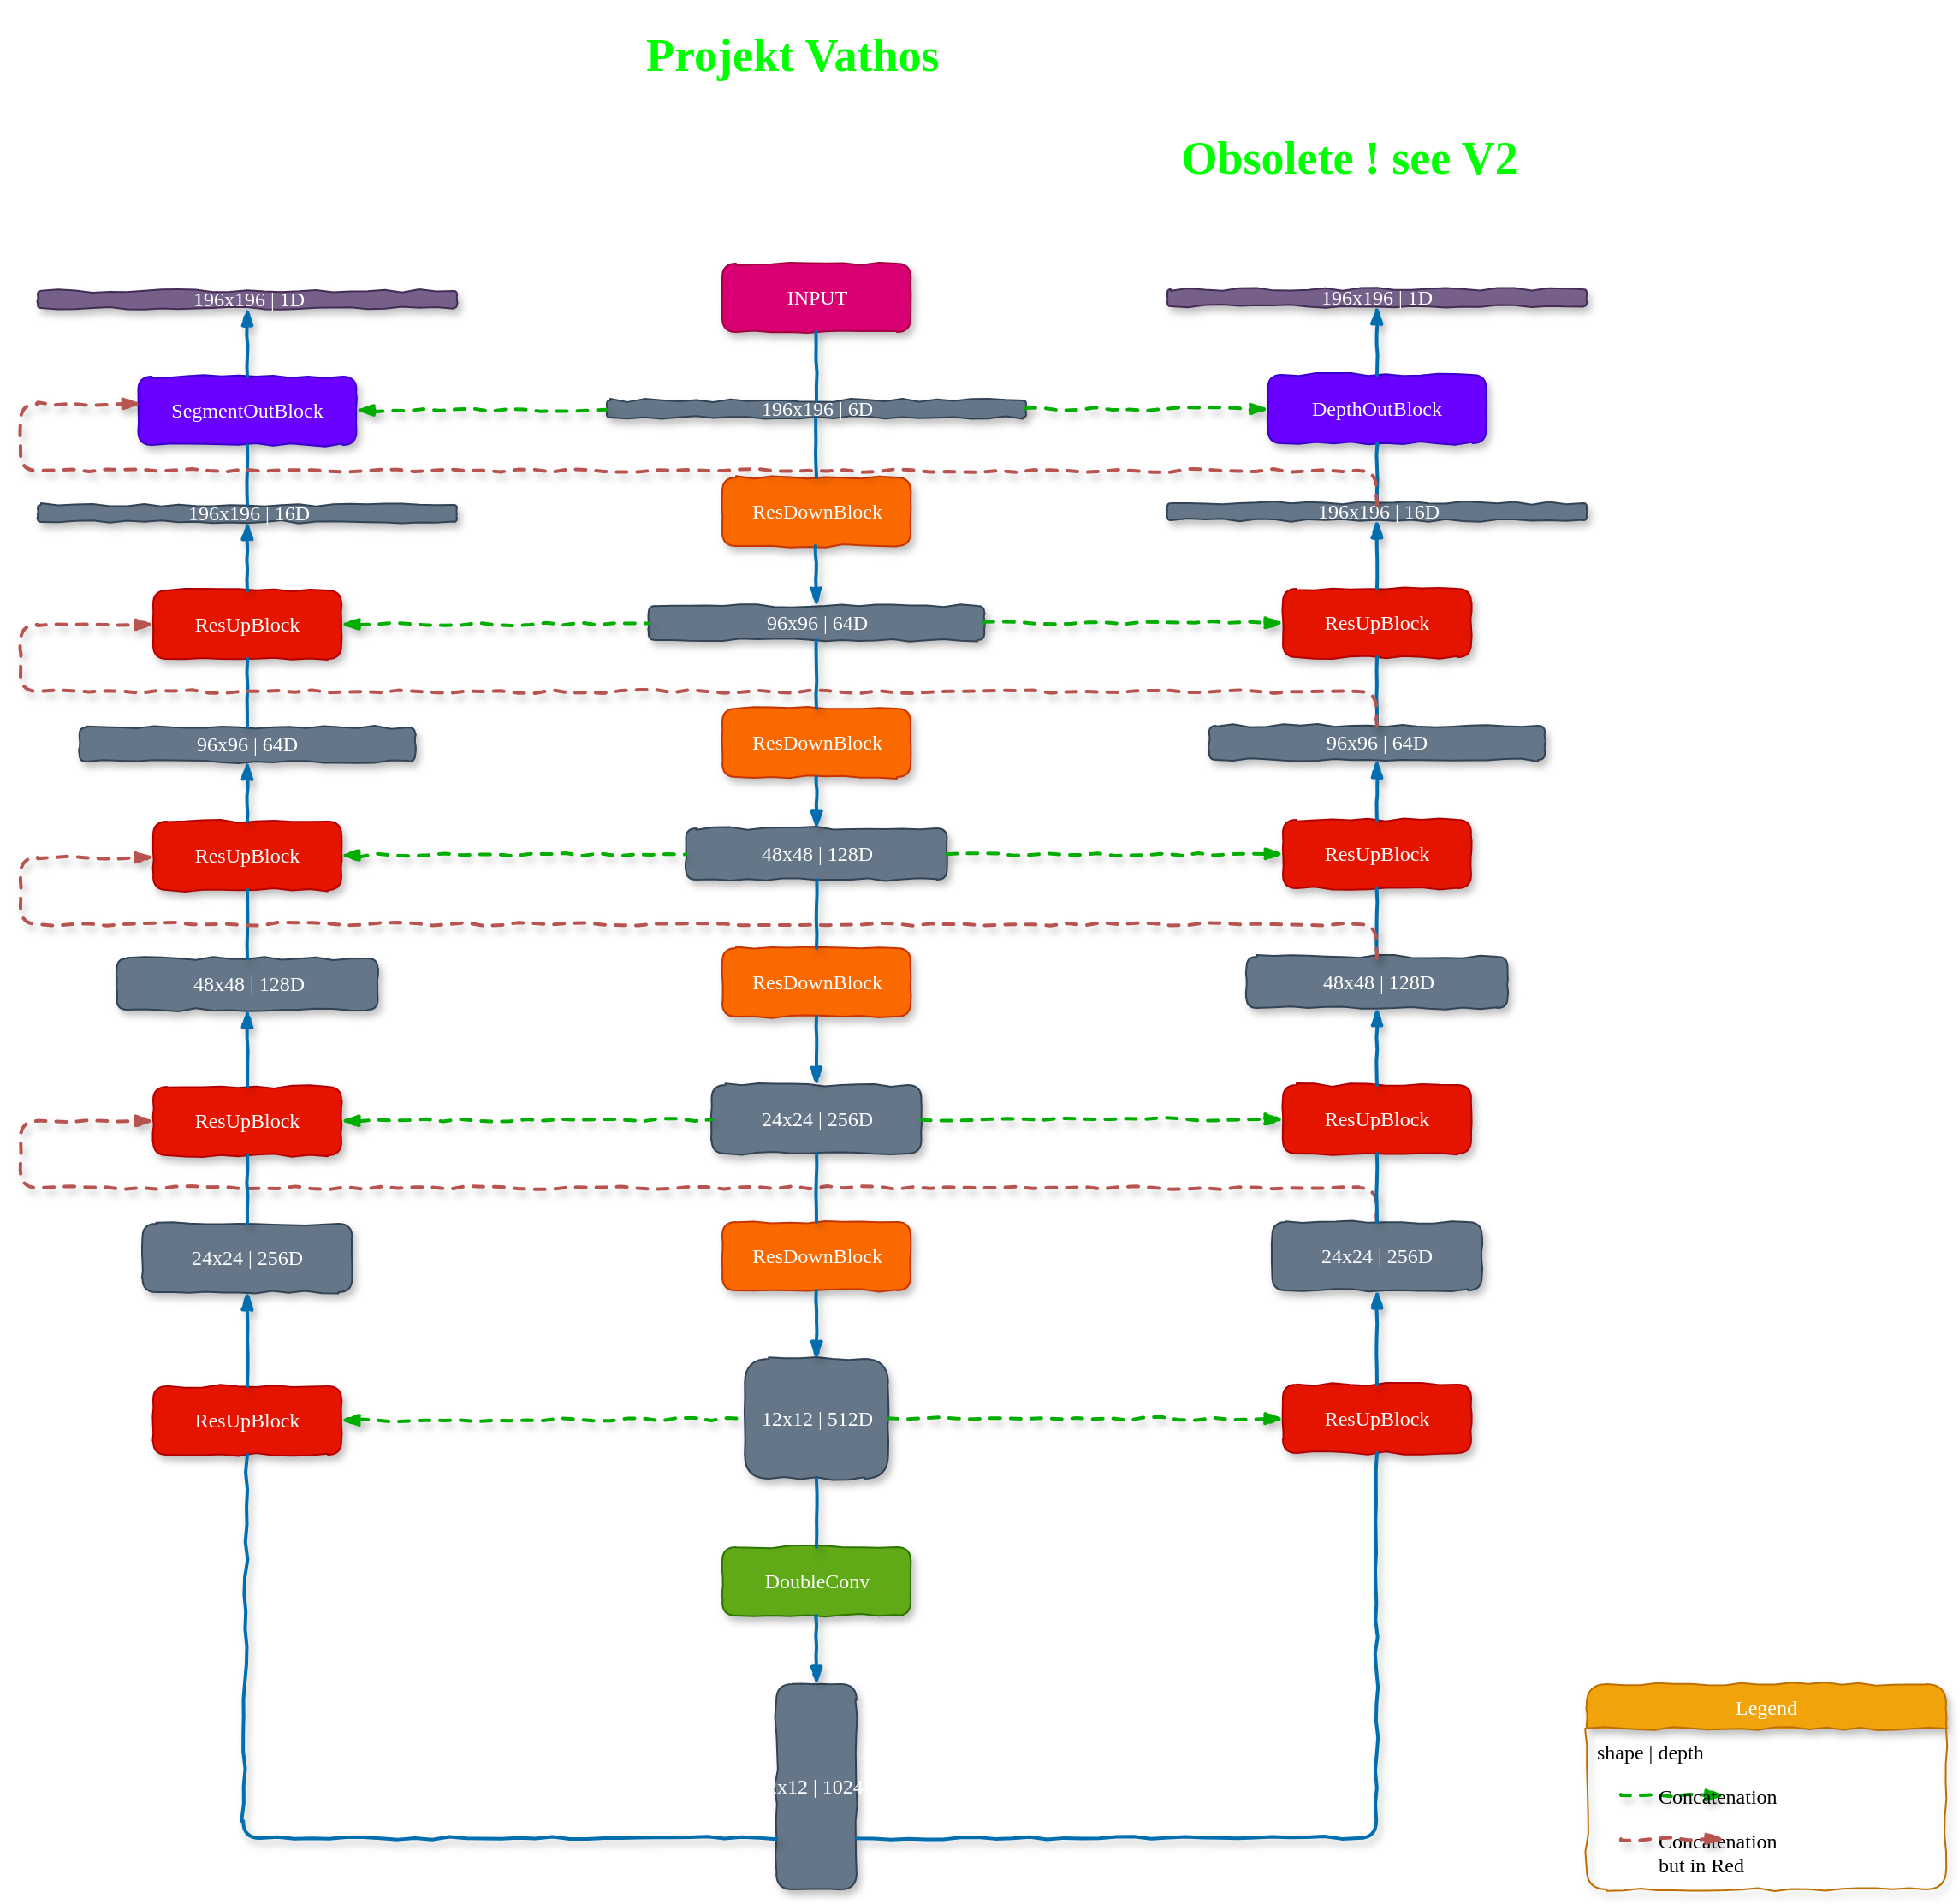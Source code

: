 <mxfile version="13.0.3" type="device" pages="3"><diagram id="i_Cp7DJJ2dv9XC9VGkYJ" name="V1"><mxGraphModel dx="1913" dy="806" grid="1" gridSize="10" guides="1" tooltips="1" connect="1" arrows="1" fold="1" page="1" pageScale="1" pageWidth="827" pageHeight="1169" background="none" math="0" shadow="0"><root><mxCell id="0"/><mxCell id="1" parent="0"/><mxCell id="HmOUxOWCJMkzWcXxd2g5-125" value="" style="html=1;verticalAlign=bottom;endArrow=blockThin;strokeColor=#b85450;strokeWidth=2;fontFamily=Lucida Console;fillColor=#f8cecc;endFill=1;comic=1;shadow=1;dashed=1;entryX=0;entryY=0.5;entryDx=0;entryDy=0;rounded=1;gradientColor=#ea6b66;" parent="1" source="HmOUxOWCJMkzWcXxd2g5-57" target="HmOUxOWCJMkzWcXxd2g5-67" edge="1"><mxGeometry width="80" relative="1" as="geometry"><mxPoint x="425.01" y="920" as="sourcePoint"/><mxPoint x="-120" y="926" as="targetPoint"/><Array as="points"><mxPoint x="712" y="890"/><mxPoint x="-80" y="890"/><mxPoint x="-80" y="851"/></Array></mxGeometry></mxCell><mxCell id="HmOUxOWCJMkzWcXxd2g5-1" value="INPUT" style="html=1;rounded=1;shadow=1;glass=0;comic=1;arcSize=20;verticalAlign=middle;labelPosition=center;verticalLabelPosition=middle;align=center;fillColor=#d80073;strokeColor=#A50040;fontColor=#ffffff;fontFamily=Lucida Console;" parent="1" vertex="1"><mxGeometry x="330" y="350" width="110" height="40" as="geometry"/></mxCell><mxCell id="HmOUxOWCJMkzWcXxd2g5-3" value="ResDownBlock" style="html=1;rounded=1;shadow=1;glass=0;comic=1;arcSize=20;fillColor=#fa6800;strokeColor=#C73500;fontColor=#ffffff;fontFamily=Lucida Console;" parent="1" vertex="1"><mxGeometry x="330" y="475" width="110" height="40" as="geometry"/></mxCell><mxCell id="HmOUxOWCJMkzWcXxd2g5-19" value="ResDownBlock" style="html=1;rounded=1;shadow=1;glass=0;comic=1;arcSize=20;fillColor=#fa6800;strokeColor=#C73500;fontColor=#ffffff;fontFamily=Lucida Console;" parent="1" vertex="1"><mxGeometry x="330" y="610" width="110" height="40" as="geometry"/></mxCell><mxCell id="HmOUxOWCJMkzWcXxd2g5-24" value="ResDownBlock" style="html=1;rounded=1;shadow=1;glass=0;comic=1;arcSize=20;fillColor=#fa6800;strokeColor=#C73500;fontColor=#ffffff;fontFamily=Lucida Console;" parent="1" vertex="1"><mxGeometry x="329.99" y="750" width="110" height="40" as="geometry"/></mxCell><mxCell id="HmOUxOWCJMkzWcXxd2g5-27" value="ResDownBlock" style="html=1;rounded=1;shadow=1;glass=0;comic=1;arcSize=20;fillColor=#fa6800;strokeColor=#C73500;fontColor=#ffffff;fontFamily=Lucida Console;" parent="1" vertex="1"><mxGeometry x="329.99" y="910" width="110" height="40" as="geometry"/></mxCell><mxCell id="HmOUxOWCJMkzWcXxd2g5-30" value="DoubleConv" style="html=1;rounded=1;shadow=1;glass=0;comic=1;arcSize=20;fillColor=#60a917;strokeColor=#2D7600;fontColor=#ffffff;fontFamily=Lucida Console;" parent="1" vertex="1"><mxGeometry x="329.99" y="1100" width="110" height="40" as="geometry"/></mxCell><mxCell id="HmOUxOWCJMkzWcXxd2g5-34" value="ResUpBlock" style="html=1;rounded=1;shadow=1;glass=0;comic=1;arcSize=20;fontFamily=Lucida Console;fillColor=#e51400;strokeColor=#B20000;fontColor=#ffffff;" parent="1" vertex="1"><mxGeometry x="657.49" y="1005" width="110" height="40" as="geometry"/></mxCell><mxCell id="HmOUxOWCJMkzWcXxd2g5-47" value="96x96 | 64D" style="html=1;rounded=1;shadow=1;glass=0;comic=1;arcSize=20;fillColor=#647687;strokeColor=#314354;fontColor=#ffffff;fontFamily=Lucida Console;" parent="1" vertex="1"><mxGeometry x="286.87" y="550" width="196.25" height="20" as="geometry"/></mxCell><mxCell id="HmOUxOWCJMkzWcXxd2g5-48" value="196x196 | 6D" style="html=1;rounded=1;shadow=1;glass=0;comic=1;arcSize=20;fillColor=#647687;strokeColor=#314354;fontColor=#ffffff;fontFamily=Lucida Console;" parent="1" vertex="1"><mxGeometry x="262.5" y="430" width="245" height="10" as="geometry"/></mxCell><mxCell id="HmOUxOWCJMkzWcXxd2g5-49" value="48x48 | 128D" style="html=1;rounded=1;shadow=1;glass=0;comic=1;arcSize=20;fillColor=#647687;strokeColor=#314354;fontColor=#ffffff;fontFamily=Lucida Console;" parent="1" vertex="1"><mxGeometry x="308.75" y="680" width="152.5" height="30" as="geometry"/></mxCell><mxCell id="HmOUxOWCJMkzWcXxd2g5-50" value="24x24 | 256D" style="html=1;rounded=1;shadow=1;glass=0;comic=1;arcSize=20;fillColor=#647687;strokeColor=#314354;fontColor=#ffffff;fontFamily=Lucida Console;" parent="1" vertex="1"><mxGeometry x="323.75" y="830" width="122.5" height="40" as="geometry"/></mxCell><mxCell id="HmOUxOWCJMkzWcXxd2g5-54" value="12x12 | 512D" style="html=1;rounded=1;shadow=1;glass=0;comic=1;arcSize=20;fillColor=#647687;strokeColor=#314354;fontColor=#ffffff;fontFamily=Lucida Console;" parent="1" vertex="1"><mxGeometry x="343.12" y="990" width="83.76" height="70" as="geometry"/></mxCell><mxCell id="HmOUxOWCJMkzWcXxd2g5-56" value="12x12 | 1024D" style="html=1;rounded=1;shadow=1;glass=0;comic=1;arcSize=20;fillColor=#647687;strokeColor=#314354;fontColor=#ffffff;fontFamily=Lucida Console;" parent="1" vertex="1"><mxGeometry x="361.55" y="1180" width="46.88" height="120" as="geometry"/></mxCell><mxCell id="HmOUxOWCJMkzWcXxd2g5-57" value="24x24 | 256D" style="html=1;rounded=1;shadow=1;glass=0;comic=1;arcSize=20;fillColor=#647687;strokeColor=#314354;fontColor=#ffffff;fontFamily=Lucida Console;" parent="1" vertex="1"><mxGeometry x="651.24" y="910" width="122.5" height="40" as="geometry"/></mxCell><mxCell id="HmOUxOWCJMkzWcXxd2g5-58" value="ResUpBlock" style="html=1;rounded=1;shadow=1;glass=0;comic=1;arcSize=20;fontFamily=Lucida Console;fillColor=#e51400;strokeColor=#B20000;fontColor=#ffffff;" parent="1" vertex="1"><mxGeometry x="657.49" y="830" width="110" height="40" as="geometry"/></mxCell><mxCell id="HmOUxOWCJMkzWcXxd2g5-60" value="48x48 | 128D" style="html=1;rounded=1;shadow=1;glass=0;comic=1;arcSize=20;fillColor=#647687;strokeColor=#314354;fontColor=#ffffff;fontFamily=Lucida Console;" parent="1" vertex="1"><mxGeometry x="636.25" y="755" width="152.5" height="30" as="geometry"/></mxCell><mxCell id="HmOUxOWCJMkzWcXxd2g5-61" value="ResUpBlock" style="html=1;rounded=1;shadow=1;glass=0;comic=1;arcSize=20;fontFamily=Lucida Console;fillColor=#e51400;strokeColor=#B20000;fontColor=#ffffff;" parent="1" vertex="1"><mxGeometry x="657.49" y="675" width="110" height="40" as="geometry"/></mxCell><mxCell id="HmOUxOWCJMkzWcXxd2g5-62" value="96x96 | 64D" style="html=1;rounded=1;shadow=1;glass=0;comic=1;arcSize=20;fillColor=#647687;strokeColor=#314354;fontColor=#ffffff;fontFamily=Lucida Console;" parent="1" vertex="1"><mxGeometry x="614.36" y="620" width="196.25" height="20" as="geometry"/></mxCell><mxCell id="HmOUxOWCJMkzWcXxd2g5-63" value="ResUpBlock" style="html=1;rounded=1;shadow=1;glass=0;comic=1;arcSize=20;fontFamily=Lucida Console;fillColor=#e51400;strokeColor=#B20000;fontColor=#ffffff;" parent="1" vertex="1"><mxGeometry x="657.49" y="540" width="110" height="40" as="geometry"/></mxCell><mxCell id="HmOUxOWCJMkzWcXxd2g5-64" value="196x196 | 16D" style="html=1;rounded=1;shadow=1;glass=0;comic=1;arcSize=20;fillColor=#647687;strokeColor=#314354;fontColor=#ffffff;fontFamily=Lucida Console;" parent="1" vertex="1"><mxGeometry x="590" y="490" width="245" height="10" as="geometry"/></mxCell><mxCell id="HmOUxOWCJMkzWcXxd2g5-65" value="ResUpBlock" style="html=1;rounded=1;shadow=1;glass=0;comic=1;arcSize=20;fontFamily=Lucida Console;fillColor=#e51400;strokeColor=#B20000;fontColor=#ffffff;" parent="1" vertex="1"><mxGeometry x="-2.51" y="1006" width="110" height="40" as="geometry"/></mxCell><mxCell id="HmOUxOWCJMkzWcXxd2g5-66" value="24x24 | 256D" style="html=1;rounded=1;shadow=1;glass=0;comic=1;arcSize=20;fillColor=#647687;strokeColor=#314354;fontColor=#ffffff;fontFamily=Lucida Console;" parent="1" vertex="1"><mxGeometry x="-8.76" y="911" width="122.5" height="40" as="geometry"/></mxCell><mxCell id="HmOUxOWCJMkzWcXxd2g5-67" value="ResUpBlock" style="html=1;rounded=1;shadow=1;glass=0;comic=1;arcSize=20;fontFamily=Lucida Console;fillColor=#e51400;strokeColor=#B20000;fontColor=#ffffff;" parent="1" vertex="1"><mxGeometry x="-2.51" y="831" width="110" height="40" as="geometry"/></mxCell><mxCell id="HmOUxOWCJMkzWcXxd2g5-68" value="48x48 | 128D" style="html=1;rounded=1;shadow=1;glass=0;comic=1;arcSize=20;fillColor=#647687;strokeColor=#314354;fontColor=#ffffff;fontFamily=Lucida Console;" parent="1" vertex="1"><mxGeometry x="-23.75" y="756" width="152.5" height="30" as="geometry"/></mxCell><mxCell id="HmOUxOWCJMkzWcXxd2g5-69" value="ResUpBlock" style="html=1;rounded=1;shadow=1;glass=0;comic=1;arcSize=20;fontFamily=Lucida Console;fillColor=#e51400;strokeColor=#B20000;fontColor=#ffffff;" parent="1" vertex="1"><mxGeometry x="-2.51" y="676" width="110" height="40" as="geometry"/></mxCell><mxCell id="HmOUxOWCJMkzWcXxd2g5-70" value="96x96 | 64D" style="html=1;rounded=1;shadow=1;glass=0;comic=1;arcSize=20;fillColor=#647687;strokeColor=#314354;fontColor=#ffffff;fontFamily=Lucida Console;" parent="1" vertex="1"><mxGeometry x="-45.64" y="621" width="196.25" height="20" as="geometry"/></mxCell><mxCell id="HmOUxOWCJMkzWcXxd2g5-71" value="ResUpBlock" style="html=1;rounded=1;shadow=1;glass=0;comic=1;arcSize=20;fontFamily=Lucida Console;fillColor=#e51400;strokeColor=#B20000;fontColor=#ffffff;" parent="1" vertex="1"><mxGeometry x="-2.51" y="541" width="110" height="40" as="geometry"/></mxCell><mxCell id="HmOUxOWCJMkzWcXxd2g5-72" value="196x196 | 16D" style="html=1;rounded=1;shadow=1;glass=0;comic=1;arcSize=20;fillColor=#647687;strokeColor=#314354;fontColor=#ffffff;fontFamily=Lucida Console;" parent="1" vertex="1"><mxGeometry x="-70" y="491" width="245" height="10" as="geometry"/></mxCell><mxCell id="HmOUxOWCJMkzWcXxd2g5-73" value="" style="html=1;verticalAlign=bottom;endArrow=none;strokeColor=#006EAF;strokeWidth=2;fontFamily=Lucida Console;exitX=0.5;exitY=1;exitDx=0;exitDy=0;fillColor=#1ba1e2;elbow=vertical;endFill=0;shadow=1;comic=1;" parent="1" source="HmOUxOWCJMkzWcXxd2g5-1" target="HmOUxOWCJMkzWcXxd2g5-48" edge="1"><mxGeometry width="80" relative="1" as="geometry"><mxPoint x="410" y="820" as="sourcePoint"/><mxPoint x="490" y="820" as="targetPoint"/></mxGeometry></mxCell><mxCell id="HmOUxOWCJMkzWcXxd2g5-75" value="" style="html=1;verticalAlign=bottom;endArrow=none;strokeColor=#006EAF;strokeWidth=2;fontFamily=Lucida Console;exitX=0.5;exitY=1;exitDx=0;exitDy=0;fillColor=#1ba1e2;endFill=0;entryX=0.5;entryY=0;entryDx=0;entryDy=0;comic=1;shadow=1;" parent="1" target="HmOUxOWCJMkzWcXxd2g5-3" edge="1"><mxGeometry width="80" relative="1" as="geometry"><mxPoint x="384.57" y="440" as="sourcePoint"/><mxPoint x="440" y="450" as="targetPoint"/></mxGeometry></mxCell><mxCell id="HmOUxOWCJMkzWcXxd2g5-76" value="" style="html=1;verticalAlign=bottom;endArrow=blockThin;strokeColor=#006EAF;strokeWidth=2;fontFamily=Lucida Console;exitX=0.5;exitY=1;exitDx=0;exitDy=0;fillColor=#1ba1e2;endFill=1;comic=1;shadow=1;" parent="1" target="HmOUxOWCJMkzWcXxd2g5-47" edge="1"><mxGeometry width="80" relative="1" as="geometry"><mxPoint x="384.58" y="515" as="sourcePoint"/><mxPoint x="384.58" y="555" as="targetPoint"/></mxGeometry></mxCell><mxCell id="HmOUxOWCJMkzWcXxd2g5-77" value="" style="html=1;verticalAlign=bottom;endArrow=none;strokeColor=#006EAF;strokeWidth=2;fontFamily=Lucida Console;fillColor=#1ba1e2;endFill=0;comic=1;shadow=1;" parent="1" source="HmOUxOWCJMkzWcXxd2g5-47" target="HmOUxOWCJMkzWcXxd2g5-19" edge="1"><mxGeometry width="80" relative="1" as="geometry"><mxPoint x="384.57" y="570" as="sourcePoint"/><mxPoint x="385" y="605" as="targetPoint"/></mxGeometry></mxCell><mxCell id="HmOUxOWCJMkzWcXxd2g5-78" value="" style="html=1;verticalAlign=bottom;endArrow=blockThin;strokeColor=#006EAF;strokeWidth=2;fontFamily=Lucida Console;exitX=0.5;exitY=1;exitDx=0;exitDy=0;fillColor=#1ba1e2;endFill=1;entryX=0.5;entryY=0;entryDx=0;entryDy=0;comic=1;shadow=1;startArrow=none;startFill=0;" parent="1" source="HmOUxOWCJMkzWcXxd2g5-19" target="HmOUxOWCJMkzWcXxd2g5-49" edge="1"><mxGeometry width="80" relative="1" as="geometry"><mxPoint x="404.57" y="460" as="sourcePoint"/><mxPoint x="405" y="495" as="targetPoint"/></mxGeometry></mxCell><mxCell id="HmOUxOWCJMkzWcXxd2g5-79" value="" style="html=1;verticalAlign=bottom;endArrow=none;strokeColor=#006EAF;strokeWidth=2;fontFamily=Lucida Console;fillColor=#1ba1e2;endFill=0;entryX=0.5;entryY=0;entryDx=0;entryDy=0;comic=1;shadow=1;" parent="1" source="HmOUxOWCJMkzWcXxd2g5-49" target="HmOUxOWCJMkzWcXxd2g5-24" edge="1"><mxGeometry width="80" relative="1" as="geometry"><mxPoint x="414.57" y="470" as="sourcePoint"/><mxPoint x="415" y="505" as="targetPoint"/></mxGeometry></mxCell><mxCell id="HmOUxOWCJMkzWcXxd2g5-81" value="" style="html=1;verticalAlign=bottom;endArrow=blockThin;strokeColor=#006EAF;strokeWidth=2;fontFamily=Lucida Console;fillColor=#1ba1e2;endFill=1;entryX=0.5;entryY=0;entryDx=0;entryDy=0;exitX=0.5;exitY=1;exitDx=0;exitDy=0;comic=1;shadow=1;startArrow=none;startFill=0;" parent="1" source="HmOUxOWCJMkzWcXxd2g5-24" target="HmOUxOWCJMkzWcXxd2g5-50" edge="1"><mxGeometry width="80" relative="1" as="geometry"><mxPoint x="520.007" y="715" as="sourcePoint"/><mxPoint x="520.0" y="755" as="targetPoint"/></mxGeometry></mxCell><mxCell id="HmOUxOWCJMkzWcXxd2g5-82" value="" style="html=1;verticalAlign=bottom;endArrow=none;strokeColor=#006EAF;strokeWidth=2;fontFamily=Lucida Console;fillColor=#1ba1e2;endFill=0;entryX=0.5;entryY=0;entryDx=0;entryDy=0;exitX=0.5;exitY=1;exitDx=0;exitDy=0;comic=1;shadow=1;" parent="1" source="HmOUxOWCJMkzWcXxd2g5-50" target="HmOUxOWCJMkzWcXxd2g5-27" edge="1"><mxGeometry width="80" relative="1" as="geometry"><mxPoint x="510.0" y="850" as="sourcePoint"/><mxPoint x="510.01" y="890" as="targetPoint"/></mxGeometry></mxCell><mxCell id="HmOUxOWCJMkzWcXxd2g5-83" value="" style="html=1;verticalAlign=bottom;endArrow=blockThin;strokeColor=#006EAF;strokeWidth=2;fontFamily=Lucida Console;exitX=0.5;exitY=1;exitDx=0;exitDy=0;fillColor=#1ba1e2;endFill=1;entryX=0.5;entryY=0;entryDx=0;entryDy=0;comic=1;shadow=1;startArrow=none;startFill=0;" parent="1" source="HmOUxOWCJMkzWcXxd2g5-27" target="HmOUxOWCJMkzWcXxd2g5-54" edge="1"><mxGeometry width="80" relative="1" as="geometry"><mxPoint x="424.57" y="480" as="sourcePoint"/><mxPoint x="425" y="515" as="targetPoint"/></mxGeometry></mxCell><mxCell id="HmOUxOWCJMkzWcXxd2g5-84" value="" style="html=1;verticalAlign=bottom;endArrow=none;strokeColor=#006EAF;strokeWidth=2;fontFamily=Lucida Console;exitX=0.5;exitY=1;exitDx=0;exitDy=0;fillColor=#1ba1e2;endFill=0;entryX=0.5;entryY=0;entryDx=0;entryDy=0;comic=1;shadow=1;" parent="1" source="HmOUxOWCJMkzWcXxd2g5-54" target="HmOUxOWCJMkzWcXxd2g5-30" edge="1"><mxGeometry width="80" relative="1" as="geometry"><mxPoint x="394.99" y="960" as="sourcePoint"/><mxPoint x="395" y="1000" as="targetPoint"/></mxGeometry></mxCell><mxCell id="HmOUxOWCJMkzWcXxd2g5-85" value="" style="html=1;verticalAlign=bottom;endArrow=blockThin;strokeColor=#006EAF;strokeWidth=2;fontFamily=Lucida Console;exitX=0.5;exitY=1;exitDx=0;exitDy=0;fillColor=#1ba1e2;endFill=1;entryX=0.5;entryY=0;entryDx=0;entryDy=0;comic=1;shadow=1;startArrow=none;startFill=0;" parent="1" source="HmOUxOWCJMkzWcXxd2g5-30" target="HmOUxOWCJMkzWcXxd2g5-56" edge="1"><mxGeometry width="80" relative="1" as="geometry"><mxPoint x="404.99" y="970" as="sourcePoint"/><mxPoint x="405" y="1010" as="targetPoint"/></mxGeometry></mxCell><mxCell id="HmOUxOWCJMkzWcXxd2g5-86" value="" style="html=1;verticalAlign=bottom;endArrow=none;strokeColor=#006EAF;strokeWidth=2;fontFamily=Lucida Console;exitX=1;exitY=0.75;exitDx=0;exitDy=0;fillColor=#1ba1e2;endFill=0;entryX=0.5;entryY=1;entryDx=0;entryDy=0;comic=1;shadow=1;" parent="1" source="HmOUxOWCJMkzWcXxd2g5-56" target="HmOUxOWCJMkzWcXxd2g5-34" edge="1"><mxGeometry width="80" relative="1" as="geometry"><mxPoint x="414.99" y="980" as="sourcePoint"/><mxPoint x="415" y="1020" as="targetPoint"/><Array as="points"><mxPoint x="712" y="1270"/></Array></mxGeometry></mxCell><mxCell id="HmOUxOWCJMkzWcXxd2g5-87" value="" style="html=1;verticalAlign=bottom;endArrow=blockThin;strokeColor=#00AD00;strokeWidth=2;fontFamily=Lucida Console;exitX=1;exitY=0.5;exitDx=0;exitDy=0;fillColor=#008a00;endFill=1;comic=1;shadow=1;entryX=0;entryY=0.5;entryDx=0;entryDy=0;dashed=1;" parent="1" source="HmOUxOWCJMkzWcXxd2g5-54" target="HmOUxOWCJMkzWcXxd2g5-34" edge="1"><mxGeometry width="80" relative="1" as="geometry"><mxPoint x="560.0" y="990" as="sourcePoint"/><mxPoint x="570" y="1040" as="targetPoint"/></mxGeometry></mxCell><mxCell id="HmOUxOWCJMkzWcXxd2g5-88" value="" style="html=1;verticalAlign=bottom;endArrow=blockThin;strokeColor=#00AD00;strokeWidth=2;fontFamily=Lucida Console;fillColor=#008a00;endFill=1;comic=1;shadow=1;dashed=1;" parent="1" source="HmOUxOWCJMkzWcXxd2g5-50" target="HmOUxOWCJMkzWcXxd2g5-58" edge="1"><mxGeometry width="80" relative="1" as="geometry"><mxPoint x="470" y="860" as="sourcePoint"/><mxPoint x="657.49" y="849.5" as="targetPoint"/></mxGeometry></mxCell><mxCell id="HmOUxOWCJMkzWcXxd2g5-89" value="" style="html=1;verticalAlign=bottom;endArrow=blockThin;strokeColor=#00AD00;strokeWidth=2;fontFamily=Lucida Console;fillColor=#008a00;endFill=1;comic=1;shadow=1;dashed=1;" parent="1" source="HmOUxOWCJMkzWcXxd2g5-49" target="HmOUxOWCJMkzWcXxd2g5-61" edge="1"><mxGeometry width="80" relative="1" as="geometry"><mxPoint x="439.99" y="732" as="sourcePoint"/><mxPoint x="651.23" y="732" as="targetPoint"/></mxGeometry></mxCell><mxCell id="HmOUxOWCJMkzWcXxd2g5-90" value="" style="html=1;verticalAlign=bottom;endArrow=blockThin;strokeColor=#00AD00;strokeWidth=2;fontFamily=Lucida Console;fillColor=#008a00;endFill=1;comic=1;shadow=1;dashed=1;" parent="1" source="HmOUxOWCJMkzWcXxd2g5-47" target="HmOUxOWCJMkzWcXxd2g5-63" edge="1"><mxGeometry width="80" relative="1" as="geometry"><mxPoint x="446.25" y="600" as="sourcePoint"/><mxPoint x="642.49" y="600" as="targetPoint"/></mxGeometry></mxCell><mxCell id="HmOUxOWCJMkzWcXxd2g5-91" value="DepthOutBlock" style="html=1;rounded=1;shadow=1;glass=0;comic=1;arcSize=20;fontFamily=Lucida Console;fillColor=#6a00ff;strokeColor=#3700CC;fontColor=#ffffff;" parent="1" vertex="1"><mxGeometry x="648.74" y="415" width="127.5" height="40" as="geometry"/></mxCell><mxCell id="HmOUxOWCJMkzWcXxd2g5-92" value="196x196 | 1D" style="html=1;rounded=1;shadow=1;glass=0;comic=1;arcSize=20;fillColor=#76608a;strokeColor=#432D57;fontColor=#ffffff;fontFamily=Lucida Console;" parent="1" vertex="1"><mxGeometry x="589.99" y="365" width="245" height="10" as="geometry"/></mxCell><mxCell id="HmOUxOWCJMkzWcXxd2g5-93" value="" style="html=1;verticalAlign=bottom;endArrow=blockThin;strokeColor=#00AD00;strokeWidth=2;fontFamily=Lucida Console;fillColor=#008a00;endFill=1;comic=1;shadow=1;entryX=0;entryY=0.5;entryDx=0;entryDy=0;exitX=1;exitY=0.5;exitDx=0;exitDy=0;dashed=1;" parent="1" source="HmOUxOWCJMkzWcXxd2g5-48" target="HmOUxOWCJMkzWcXxd2g5-91" edge="1"><mxGeometry width="80" relative="1" as="geometry"><mxPoint x="483.12" y="460" as="sourcePoint"/><mxPoint x="657.49" y="460" as="targetPoint"/></mxGeometry></mxCell><mxCell id="HmOUxOWCJMkzWcXxd2g5-94" value="SegmentOutBlock" style="html=1;rounded=1;shadow=1;glass=0;comic=1;arcSize=20;fontFamily=Lucida Console;fillColor=#6a00ff;strokeColor=#3700CC;fontColor=#ffffff;" parent="1" vertex="1"><mxGeometry x="-11.26" y="416" width="127.49" height="40" as="geometry"/></mxCell><mxCell id="HmOUxOWCJMkzWcXxd2g5-95" value="196x196 | 1D" style="html=1;rounded=1;shadow=1;glass=0;comic=1;arcSize=20;fillColor=#76608a;strokeColor=#432D57;fontColor=#ffffff;fontFamily=Lucida Console;" parent="1" vertex="1"><mxGeometry x="-70.0" y="366" width="245" height="10" as="geometry"/></mxCell><mxCell id="HmOUxOWCJMkzWcXxd2g5-96" value="" style="html=1;verticalAlign=bottom;endArrow=none;strokeColor=#00AD00;strokeWidth=2;fontFamily=Lucida Console;fillColor=#008a00;endFill=0;comic=1;shadow=1;dashed=1;startArrow=blockThin;startFill=1;" parent="1" source="HmOUxOWCJMkzWcXxd2g5-94" target="HmOUxOWCJMkzWcXxd2g5-48" edge="1"><mxGeometry width="80" relative="1" as="geometry"><mxPoint x="120.6" y="434.5" as="sourcePoint"/><mxPoint x="261.84" y="434.5" as="targetPoint"/></mxGeometry></mxCell><mxCell id="HmOUxOWCJMkzWcXxd2g5-97" value="" style="html=1;verticalAlign=bottom;endArrow=none;strokeColor=#00AD00;strokeWidth=2;fontFamily=Lucida Console;fillColor=#008a00;endFill=0;comic=1;shadow=1;dashed=1;startArrow=blockThin;startFill=1;" parent="1" source="HmOUxOWCJMkzWcXxd2g5-71" target="HmOUxOWCJMkzWcXxd2g5-47" edge="1"><mxGeometry width="80" relative="1" as="geometry"><mxPoint x="113.74" y="559.5" as="sourcePoint"/><mxPoint x="288.11" y="559.5" as="targetPoint"/></mxGeometry></mxCell><mxCell id="HmOUxOWCJMkzWcXxd2g5-98" value="" style="html=1;verticalAlign=bottom;endArrow=none;strokeColor=#00AD00;strokeWidth=2;fontFamily=Lucida Console;fillColor=#008a00;endFill=0;comic=1;shadow=1;dashed=1;startArrow=blockThin;startFill=1;" parent="1" source="HmOUxOWCJMkzWcXxd2g5-69" target="HmOUxOWCJMkzWcXxd2g5-49" edge="1"><mxGeometry width="80" relative="1" as="geometry"><mxPoint x="100" y="694.5" as="sourcePoint"/><mxPoint x="296.24" y="694.5" as="targetPoint"/></mxGeometry></mxCell><mxCell id="HmOUxOWCJMkzWcXxd2g5-100" value="" style="html=1;verticalAlign=bottom;endArrow=none;strokeColor=#00AD00;strokeWidth=2;fontFamily=Lucida Console;fillColor=#008a00;endFill=0;comic=1;shadow=1;dashed=1;startArrow=blockThin;startFill=1;" parent="1" source="HmOUxOWCJMkzWcXxd2g5-67" target="HmOUxOWCJMkzWcXxd2g5-50" edge="1"><mxGeometry width="80" relative="1" as="geometry"><mxPoint x="130" y="860" as="sourcePoint"/><mxPoint x="308.75" y="849.5" as="targetPoint"/></mxGeometry></mxCell><mxCell id="HmOUxOWCJMkzWcXxd2g5-101" value="" style="html=1;verticalAlign=bottom;endArrow=none;strokeColor=#00AD00;strokeWidth=2;fontFamily=Lucida Console;fillColor=#008a00;endFill=0;comic=1;shadow=1;dashed=1;startArrow=blockThin;startFill=1;" parent="1" source="HmOUxOWCJMkzWcXxd2g5-65" target="HmOUxOWCJMkzWcXxd2g5-54" edge="1"><mxGeometry width="80" relative="1" as="geometry"><mxPoint x="78.14" y="1024.5" as="sourcePoint"/><mxPoint x="308.75" y="1024.5" as="targetPoint"/></mxGeometry></mxCell><mxCell id="HmOUxOWCJMkzWcXxd2g5-102" value="" style="html=1;verticalAlign=bottom;endArrow=none;strokeColor=#006EAF;strokeWidth=2;fontFamily=Lucida Console;exitX=0;exitY=0.75;exitDx=0;exitDy=0;fillColor=#1ba1e2;endFill=0;entryX=0.5;entryY=1;entryDx=0;entryDy=0;comic=1;shadow=1;" parent="1" source="HmOUxOWCJMkzWcXxd2g5-56" target="HmOUxOWCJMkzWcXxd2g5-65" edge="1"><mxGeometry width="80" relative="1" as="geometry"><mxPoint x="-23.75" y="1300" as="sourcePoint"/><mxPoint x="280.31" y="1075" as="targetPoint"/><Array as="points"><mxPoint x="50" y="1270"/></Array></mxGeometry></mxCell><mxCell id="HmOUxOWCJMkzWcXxd2g5-104" value="" style="html=1;verticalAlign=bottom;endArrow=none;strokeColor=#006EAF;strokeWidth=2;fontFamily=Lucida Console;fillColor=#1ba1e2;endFill=0;comic=1;shadow=1;startArrow=blockThin;startFill=1;" parent="1" source="HmOUxOWCJMkzWcXxd2g5-62" target="HmOUxOWCJMkzWcXxd2g5-61" edge="1"><mxGeometry width="80" relative="1" as="geometry"><mxPoint x="720" y="645" as="sourcePoint"/><mxPoint x="720" y="675" as="targetPoint"/></mxGeometry></mxCell><mxCell id="HmOUxOWCJMkzWcXxd2g5-107" value="" style="html=1;verticalAlign=bottom;endArrow=none;strokeColor=#006EAF;strokeWidth=2;fontFamily=Lucida Console;fillColor=#1ba1e2;endFill=0;comic=1;shadow=1;" parent="1" source="HmOUxOWCJMkzWcXxd2g5-63" target="HmOUxOWCJMkzWcXxd2g5-62" edge="1"><mxGeometry width="80" relative="1" as="geometry"><mxPoint x="711.996" y="581" as="sourcePoint"/><mxPoint x="711.998" y="616" as="targetPoint"/></mxGeometry></mxCell><mxCell id="HmOUxOWCJMkzWcXxd2g5-108" value="" style="html=1;verticalAlign=bottom;endArrow=none;strokeColor=#006EAF;strokeWidth=2;fontFamily=Lucida Console;fillColor=#1ba1e2;endFill=0;comic=1;shadow=1;startArrow=blockThin;startFill=1;" parent="1" source="HmOUxOWCJMkzWcXxd2g5-64" target="HmOUxOWCJMkzWcXxd2g5-63" edge="1"><mxGeometry width="80" relative="1" as="geometry"><mxPoint x="699.999" y="501" as="sourcePoint"/><mxPoint x="699.996" y="541" as="targetPoint"/></mxGeometry></mxCell><mxCell id="HmOUxOWCJMkzWcXxd2g5-109" value="" style="html=1;verticalAlign=bottom;endArrow=none;strokeColor=#006EAF;strokeWidth=2;fontFamily=Lucida Console;fillColor=#1ba1e2;endFill=0;comic=1;shadow=1;" parent="1" source="HmOUxOWCJMkzWcXxd2g5-91" target="HmOUxOWCJMkzWcXxd2g5-64" edge="1"><mxGeometry width="80" relative="1" as="geometry"><mxPoint x="712.009" y="460" as="sourcePoint"/><mxPoint x="712.003" y="500" as="targetPoint"/></mxGeometry></mxCell><mxCell id="HmOUxOWCJMkzWcXxd2g5-110" value="" style="html=1;verticalAlign=bottom;endArrow=none;strokeColor=#006EAF;strokeWidth=2;fontFamily=Lucida Console;fillColor=#1ba1e2;endFill=0;comic=1;shadow=1;startArrow=blockThin;startFill=1;" parent="1" source="HmOUxOWCJMkzWcXxd2g5-92" target="HmOUxOWCJMkzWcXxd2g5-91" edge="1"><mxGeometry width="80" relative="1" as="geometry"><mxPoint x="711.983" y="381" as="sourcePoint"/><mxPoint x="711.989" y="416" as="targetPoint"/></mxGeometry></mxCell><mxCell id="HmOUxOWCJMkzWcXxd2g5-111" value="" style="html=1;verticalAlign=bottom;endArrow=none;strokeColor=#006EAF;strokeWidth=2;fontFamily=Lucida Console;fillColor=#1ba1e2;endFill=0;comic=1;shadow=1;entryX=0.5;entryY=0;entryDx=0;entryDy=0;" parent="1" source="HmOUxOWCJMkzWcXxd2g5-61" target="HmOUxOWCJMkzWcXxd2g5-60" edge="1"><mxGeometry width="80" relative="1" as="geometry"><mxPoint x="773.736" y="710" as="sourcePoint"/><mxPoint x="773.738" y="745" as="targetPoint"/></mxGeometry></mxCell><mxCell id="HmOUxOWCJMkzWcXxd2g5-112" value="" style="html=1;verticalAlign=bottom;endArrow=none;strokeColor=#006EAF;strokeWidth=2;fontFamily=Lucida Console;fillColor=#1ba1e2;endFill=0;comic=1;shadow=1;startArrow=blockThin;startFill=1;" parent="1" source="HmOUxOWCJMkzWcXxd2g5-60" target="HmOUxOWCJMkzWcXxd2g5-58" edge="1"><mxGeometry width="80" relative="1" as="geometry"><mxPoint x="766.493" y="780" as="sourcePoint"/><mxPoint x="766.5" y="820" as="targetPoint"/></mxGeometry></mxCell><mxCell id="HmOUxOWCJMkzWcXxd2g5-113" value="" style="html=1;verticalAlign=bottom;endArrow=none;strokeColor=#006EAF;strokeWidth=2;fontFamily=Lucida Console;fillColor=#1ba1e2;endFill=0;comic=1;shadow=1;" parent="1" source="HmOUxOWCJMkzWcXxd2g5-58" target="HmOUxOWCJMkzWcXxd2g5-57" edge="1"><mxGeometry width="80" relative="1" as="geometry"><mxPoint x="788.758" y="871" as="sourcePoint"/><mxPoint x="788.752" y="916" as="targetPoint"/></mxGeometry></mxCell><mxCell id="HmOUxOWCJMkzWcXxd2g5-114" value="" style="html=1;verticalAlign=bottom;endArrow=none;strokeColor=#006EAF;strokeWidth=2;fontFamily=Lucida Console;fillColor=#1ba1e2;endFill=0;comic=1;shadow=1;startArrow=blockThin;startFill=1;" parent="1" source="HmOUxOWCJMkzWcXxd2g5-57" target="HmOUxOWCJMkzWcXxd2g5-34" edge="1"><mxGeometry width="80" relative="1" as="geometry"><mxPoint x="776.24" y="965" as="sourcePoint"/><mxPoint x="776.24" y="1005" as="targetPoint"/></mxGeometry></mxCell><mxCell id="HmOUxOWCJMkzWcXxd2g5-115" value="" style="html=1;verticalAlign=bottom;endArrow=none;strokeColor=#006EAF;strokeWidth=2;fontFamily=Lucida Console;fillColor=#1ba1e2;endFill=0;comic=1;shadow=1;startArrow=blockThin;startFill=1;" parent="1" source="HmOUxOWCJMkzWcXxd2g5-66" target="HmOUxOWCJMkzWcXxd2g5-65" edge="1"><mxGeometry width="80" relative="1" as="geometry"><mxPoint x="60.0" y="960" as="sourcePoint"/><mxPoint x="60.0" y="1015" as="targetPoint"/></mxGeometry></mxCell><mxCell id="HmOUxOWCJMkzWcXxd2g5-116" value="" style="html=1;verticalAlign=bottom;endArrow=none;strokeColor=#006EAF;strokeWidth=2;fontFamily=Lucida Console;fillColor=#1ba1e2;endFill=0;comic=1;shadow=1;" parent="1" source="HmOUxOWCJMkzWcXxd2g5-67" target="HmOUxOWCJMkzWcXxd2g5-66" edge="1"><mxGeometry width="80" relative="1" as="geometry"><mxPoint x="40.0" y="870" as="sourcePoint"/><mxPoint x="40.0" y="925" as="targetPoint"/></mxGeometry></mxCell><mxCell id="HmOUxOWCJMkzWcXxd2g5-117" value="" style="html=1;verticalAlign=bottom;endArrow=none;strokeColor=#006EAF;strokeWidth=2;fontFamily=Lucida Console;fillColor=#1ba1e2;endFill=0;comic=1;shadow=1;startArrow=blockThin;startFill=1;" parent="1" source="HmOUxOWCJMkzWcXxd2g5-68" target="HmOUxOWCJMkzWcXxd2g5-67" edge="1"><mxGeometry width="80" relative="1" as="geometry"><mxPoint x="40.0" y="791" as="sourcePoint"/><mxPoint x="40.0" y="831" as="targetPoint"/></mxGeometry></mxCell><mxCell id="HmOUxOWCJMkzWcXxd2g5-118" value="" style="html=1;verticalAlign=bottom;endArrow=none;strokeColor=#006EAF;strokeWidth=2;fontFamily=Lucida Console;fillColor=#1ba1e2;endFill=0;comic=1;shadow=1;" parent="1" source="HmOUxOWCJMkzWcXxd2g5-69" target="HmOUxOWCJMkzWcXxd2g5-68" edge="1"><mxGeometry width="80" relative="1" as="geometry"><mxPoint x="51.988" y="716" as="sourcePoint"/><mxPoint x="51.983" y="761" as="targetPoint"/></mxGeometry></mxCell><mxCell id="HmOUxOWCJMkzWcXxd2g5-119" value="" style="html=1;verticalAlign=bottom;endArrow=none;strokeColor=#006EAF;strokeWidth=2;fontFamily=Lucida Console;fillColor=#1ba1e2;endFill=0;comic=1;shadow=1;entryX=0.5;entryY=0;entryDx=0;entryDy=0;startArrow=blockThin;startFill=1;" parent="1" source="HmOUxOWCJMkzWcXxd2g5-70" target="HmOUxOWCJMkzWcXxd2g5-69" edge="1"><mxGeometry width="80" relative="1" as="geometry"><mxPoint x="60" y="650" as="sourcePoint"/><mxPoint x="60.008" y="681" as="targetPoint"/></mxGeometry></mxCell><mxCell id="HmOUxOWCJMkzWcXxd2g5-120" value="" style="html=1;verticalAlign=bottom;endArrow=none;strokeColor=#006EAF;strokeWidth=2;fontFamily=Lucida Console;fillColor=#1ba1e2;endFill=0;comic=1;shadow=1;" parent="1" source="HmOUxOWCJMkzWcXxd2g5-71" target="HmOUxOWCJMkzWcXxd2g5-70" edge="1"><mxGeometry width="80" relative="1" as="geometry"><mxPoint x="52.486" y="590" as="sourcePoint"/><mxPoint x="52.49" y="625" as="targetPoint"/></mxGeometry></mxCell><mxCell id="HmOUxOWCJMkzWcXxd2g5-121" value="" style="html=1;verticalAlign=bottom;endArrow=none;strokeColor=#006EAF;strokeWidth=2;fontFamily=Lucida Console;fillColor=#1ba1e2;endFill=0;comic=1;shadow=1;startArrow=blockThin;startFill=1;" parent="1" source="HmOUxOWCJMkzWcXxd2g5-72" target="HmOUxOWCJMkzWcXxd2g5-71" edge="1"><mxGeometry width="80" relative="1" as="geometry"><mxPoint x="69.999" y="500" as="sourcePoint"/><mxPoint x="52" y="550" as="targetPoint"/></mxGeometry></mxCell><mxCell id="HmOUxOWCJMkzWcXxd2g5-123" value="" style="html=1;verticalAlign=bottom;endArrow=none;strokeColor=#006EAF;strokeWidth=2;fontFamily=Lucida Console;fillColor=#1ba1e2;endFill=0;comic=1;shadow=1;entryX=0.5;entryY=0;entryDx=0;entryDy=0;" parent="1" source="HmOUxOWCJMkzWcXxd2g5-94" target="HmOUxOWCJMkzWcXxd2g5-72" edge="1"><mxGeometry width="80" relative="1" as="geometry"><mxPoint x="60.009" y="456" as="sourcePoint"/><mxPoint x="60.003" y="496" as="targetPoint"/></mxGeometry></mxCell><mxCell id="HmOUxOWCJMkzWcXxd2g5-124" value="" style="html=1;verticalAlign=bottom;endArrow=none;strokeColor=#006EAF;strokeWidth=2;fontFamily=Lucida Console;fillColor=#1ba1e2;endFill=0;comic=1;shadow=1;startArrow=blockThin;startFill=1;" parent="1" source="HmOUxOWCJMkzWcXxd2g5-95" target="HmOUxOWCJMkzWcXxd2g5-94" edge="1"><mxGeometry width="80" relative="1" as="geometry"><mxPoint x="51.98" y="381" as="sourcePoint"/><mxPoint x="51.99" y="416" as="targetPoint"/></mxGeometry></mxCell><mxCell id="HmOUxOWCJMkzWcXxd2g5-126" value="" style="html=1;verticalAlign=bottom;endArrow=blockThin;strokeColor=#b85450;strokeWidth=2;fontFamily=Lucida Console;fillColor=#f8cecc;endFill=1;comic=1;shadow=1;dashed=1;entryX=0;entryY=0.5;entryDx=0;entryDy=0;rounded=1;gradientColor=#ea6b66;" parent="1" edge="1"><mxGeometry width="80" relative="1" as="geometry"><mxPoint x="712.245" y="756" as="sourcePoint"/><mxPoint x="-2.51" y="697" as="targetPoint"/><Array as="points"><mxPoint x="712" y="736"/><mxPoint x="-80" y="736"/><mxPoint x="-80" y="697"/></Array></mxGeometry></mxCell><mxCell id="HmOUxOWCJMkzWcXxd2g5-127" value="" style="html=1;verticalAlign=bottom;endArrow=blockThin;strokeColor=#b85450;strokeWidth=2;fontFamily=Lucida Console;fillColor=#f8cecc;endFill=1;comic=1;shadow=1;dashed=1;entryX=0;entryY=0.5;entryDx=0;entryDy=0;rounded=1;gradientColor=#ea6b66;" parent="1" edge="1"><mxGeometry width="80" relative="1" as="geometry"><mxPoint x="712.245" y="620" as="sourcePoint"/><mxPoint x="-2.51" y="561" as="targetPoint"/><Array as="points"><mxPoint x="712" y="600"/><mxPoint x="-80" y="600"/><mxPoint x="-80" y="561"/></Array></mxGeometry></mxCell><mxCell id="HmOUxOWCJMkzWcXxd2g5-128" value="" style="html=1;verticalAlign=bottom;endArrow=blockThin;strokeColor=#b85450;strokeWidth=2;fontFamily=Lucida Console;fillColor=#f8cecc;endFill=1;comic=1;shadow=1;dashed=1;rounded=1;gradientColor=#ea6b66;" parent="1" edge="1"><mxGeometry width="80" relative="1" as="geometry"><mxPoint x="712.245" y="491" as="sourcePoint"/><mxPoint x="-10" y="432" as="targetPoint"/><Array as="points"><mxPoint x="712" y="471"/><mxPoint x="-80" y="471"/><mxPoint x="-80" y="432"/></Array></mxGeometry></mxCell><mxCell id="HmOUxOWCJMkzWcXxd2g5-129" value="Projekt Vathos 🐲" style="text;align=center;fontStyle=1;verticalAlign=middle;spacingLeft=3;spacingRight=3;strokeColor=none;rotatable=0;points=[[0,0.5],[1,0.5]];portConstraint=eastwest;rounded=1;shadow=1;glass=0;comic=1;fontFamily=Lucida Console;fontSize=27;fillColor=none;fontColor=#00FF00;gradientColor=#ffffff;" parent="1" vertex="1"><mxGeometry x="246.56" y="200" width="276.88" height="50" as="geometry"/></mxCell><mxCell id="HmOUxOWCJMkzWcXxd2g5-6" value="Legend" style="swimlane;fontStyle=0;childLayout=stackLayout;horizontal=1;startSize=26;fillColor=#f0a30a;horizontalStack=0;resizeParent=1;resizeParentMax=0;resizeLast=0;collapsible=1;marginBottom=0;rounded=1;shadow=1;glass=0;comic=1;fontFamily=Lucida Console;strokeColor=#BD7000;fontColor=#ffffff;" parent="1" vertex="1"><mxGeometry x="834.99" y="1180" width="210" height="120" as="geometry"/></mxCell><mxCell id="HmOUxOWCJMkzWcXxd2g5-8" value="shape | depth" style="text;strokeColor=none;fillColor=none;align=left;verticalAlign=top;spacingLeft=4;spacingRight=4;overflow=hidden;rotatable=0;points=[[0,0.5],[1,0.5]];portConstraint=eastwest;fontFamily=Lucida Console;" parent="HmOUxOWCJMkzWcXxd2g5-6" vertex="1"><mxGeometry y="26" width="210" height="26" as="geometry"/></mxCell><mxCell id="HmOUxOWCJMkzWcXxd2g5-133" value="" style="html=1;verticalAlign=bottom;endArrow=blockThin;strokeColor=#00AD00;strokeWidth=2;fontFamily=Lucida Console;fillColor=#008a00;endFill=1;comic=1;shadow=1;dashed=1;" parent="HmOUxOWCJMkzWcXxd2g5-6" edge="1"><mxGeometry width="80" relative="1" as="geometry"><mxPoint x="20" y="64.5" as="sourcePoint"/><mxPoint x="80" y="65" as="targetPoint"/></mxGeometry></mxCell><mxCell id="HmOUxOWCJMkzWcXxd2g5-132" value="            Concatenation" style="text;strokeColor=none;fillColor=none;align=left;verticalAlign=top;spacingLeft=4;spacingRight=4;overflow=hidden;rotatable=0;points=[[0,0.5],[1,0.5]];portConstraint=eastwest;fontFamily=Lucida Console;" parent="HmOUxOWCJMkzWcXxd2g5-6" vertex="1"><mxGeometry y="52" width="210" height="26" as="geometry"/></mxCell><mxCell id="HmOUxOWCJMkzWcXxd2g5-134" value="            Concatenation&#10;            but in Red" style="text;strokeColor=none;fillColor=none;align=left;verticalAlign=top;spacingLeft=4;spacingRight=4;overflow=hidden;rotatable=0;points=[[0,0.5],[1,0.5]];portConstraint=eastwest;fontFamily=Lucida Console;" parent="HmOUxOWCJMkzWcXxd2g5-6" vertex="1"><mxGeometry y="78" width="210" height="42" as="geometry"/></mxCell><mxCell id="HmOUxOWCJMkzWcXxd2g5-136" value="" style="html=1;verticalAlign=bottom;endArrow=blockThin;strokeColor=#b85450;strokeWidth=2;fontFamily=Lucida Console;exitX=1;exitY=0.5;exitDx=0;exitDy=0;fillColor=#f8cecc;endFill=1;comic=1;shadow=1;dashed=1;gradientColor=#ea6b66;" parent="HmOUxOWCJMkzWcXxd2g5-6" edge="1"><mxGeometry width="80" relative="1" as="geometry"><mxPoint x="20.0" y="90.5" as="sourcePoint"/><mxPoint x="80" y="90.5" as="targetPoint"/></mxGeometry></mxCell><mxCell id="UfZGd_klKAFG0-7KRk7n-1" value="Obsolete ! see V2" style="text;align=center;fontStyle=1;verticalAlign=middle;spacingLeft=3;spacingRight=3;strokeColor=none;rotatable=0;points=[[0,0.5],[1,0.5]];portConstraint=eastwest;rounded=1;shadow=1;glass=0;comic=1;fontFamily=Lucida Console;fontSize=27;fillColor=none;fontColor=#00FF00;gradientColor=#ffffff;" parent="1" vertex="1"><mxGeometry x="558.12" y="260" width="276.88" height="50" as="geometry"/></mxCell></root></mxGraphModel></diagram><diagram id="tZ5Ezz0WarSSfgjqcEcJ" name="V2"><mxGraphModel dx="-1493" dy="1736" grid="1" gridSize="10" guides="1" tooltips="1" connect="1" arrows="1" fold="1" page="1" pageScale="1" pageWidth="827" pageHeight="1169" math="0" shadow="0"><root><mxCell id="ha_tfjteX0UshBhITtca-0"/><mxCell id="ha_tfjteX0UshBhITtca-1" parent="ha_tfjteX0UshBhITtca-0"/><mxCell id="MSdRUcO2t7nV99QFHmcW-0" value="196x196x64" style="html=1;verticalAlign=bottom;endArrow=blockThin;strokeColor=#00AD00;strokeWidth=2;fontFamily=Lucida Console;fillColor=#008a00;endFill=1;comic=1;shadow=0;dashed=1;curved=1;entryX=0;entryY=0.5;entryDx=0;entryDy=0;" parent="ha_tfjteX0UshBhITtca-1" source="MSdRUcO2t7nV99QFHmcW-2" target="MSdRUcO2t7nV99QFHmcW-30" edge="1"><mxGeometry x="0.586" y="-25" width="80" relative="1" as="geometry"><mxPoint x="3101.978" y="290" as="sourcePoint"/><mxPoint x="3407.51" y="408.5" as="targetPoint"/><Array as="points"><mxPoint x="3100.02" y="365"/></Array><mxPoint x="1" as="offset"/></mxGeometry></mxCell><mxCell id="MSdRUcO2t7nV99QFHmcW-1" value="INPUT" style="html=1;rounded=1;shadow=0;glass=0;comic=1;arcSize=20;verticalAlign=middle;labelPosition=center;verticalLabelPosition=middle;align=center;fillColor=#d80073;strokeColor=#A50040;fontColor=#ffffff;fontFamily=Lucida Console;" parent="ha_tfjteX0UshBhITtca-1" vertex="1"><mxGeometry x="3047.5" y="50" width="110" height="40" as="geometry"/></mxCell><mxCell id="MSdRUcO2t7nV99QFHmcW-2" value="ResDownBlock" style="html=1;rounded=1;shadow=0;glass=0;comic=1;arcSize=20;fillColor=#fa6800;strokeColor=#C73500;fontColor=#ffffff;fontFamily=Lucida Console;" parent="ha_tfjteX0UshBhITtca-1" vertex="1"><mxGeometry x="3047.49" y="240" width="110" height="40" as="geometry"/></mxCell><mxCell id="MSdRUcO2t7nV99QFHmcW-3" value="ResDownBlock" style="html=1;rounded=1;shadow=0;glass=0;comic=1;arcSize=20;fillColor=#fa6800;strokeColor=#C73500;fontColor=#ffffff;fontFamily=Lucida Console;" parent="ha_tfjteX0UshBhITtca-1" vertex="1"><mxGeometry x="3047.5" y="411" width="110" height="40" as="geometry"/></mxCell><mxCell id="MSdRUcO2t7nV99QFHmcW-4" value="ResDownBlock" style="html=1;rounded=1;shadow=0;glass=0;comic=1;arcSize=20;fillColor=#fa6800;strokeColor=#C73500;fontColor=#ffffff;fontFamily=Lucida Console;" parent="ha_tfjteX0UshBhITtca-1" vertex="1"><mxGeometry x="3047.49" y="615" width="110" height="40" as="geometry"/></mxCell><mxCell id="MSdRUcO2t7nV99QFHmcW-5" value="ResDownBlock" style="html=1;rounded=1;shadow=0;glass=0;comic=1;arcSize=20;fillColor=#fa6800;strokeColor=#C73500;fontColor=#ffffff;fontFamily=Lucida Console;" parent="ha_tfjteX0UshBhITtca-1" vertex="1"><mxGeometry x="3047.49" y="895" width="110" height="40" as="geometry"/></mxCell><mxCell id="MSdRUcO2t7nV99QFHmcW-6" value="DoubleConv" style="html=1;rounded=1;shadow=0;glass=0;comic=1;arcSize=20;fillColor=#60a917;strokeColor=#2D7600;fontColor=#ffffff;fontFamily=Lucida Console;" parent="ha_tfjteX0UshBhITtca-1" vertex="1"><mxGeometry x="3047.49" y="1090" width="110" height="40" as="geometry"/></mxCell><mxCell id="MSdRUcO2t7nV99QFHmcW-7" value="96x96 | 64D" style="html=1;rounded=1;shadow=0;glass=0;comic=1;arcSize=20;fillColor=#647687;strokeColor=#314354;fontColor=#ffffff;fontFamily=Lucida Console;" parent="ha_tfjteX0UshBhITtca-1" vertex="1"><mxGeometry x="3004.38" y="354.5" width="196.25" height="20" as="geometry"/></mxCell><mxCell id="MSdRUcO2t7nV99QFHmcW-8" value="192x192 | 6D" style="html=1;rounded=1;shadow=0;glass=0;comic=1;arcSize=20;fillColor=#647687;strokeColor=#314354;fontColor=#ffffff;fontFamily=Lucida Console;" parent="ha_tfjteX0UshBhITtca-1" vertex="1"><mxGeometry x="2980" y="175" width="245" height="10" as="geometry"/></mxCell><mxCell id="MSdRUcO2t7nV99QFHmcW-9" value="48x48 | 128D" style="html=1;rounded=1;shadow=0;glass=0;comic=1;arcSize=20;fillColor=#647687;strokeColor=#314354;fontColor=#ffffff;fontFamily=Lucida Console;" parent="ha_tfjteX0UshBhITtca-1" vertex="1"><mxGeometry x="3026.25" y="549.5" width="152.5" height="30" as="geometry"/></mxCell><mxCell id="MSdRUcO2t7nV99QFHmcW-10" value="24x24 | 256D" style="html=1;rounded=1;shadow=0;glass=0;comic=1;arcSize=20;fillColor=#647687;strokeColor=#314354;fontColor=#ffffff;fontFamily=Lucida Console;" parent="ha_tfjteX0UshBhITtca-1" vertex="1"><mxGeometry x="3041.24" y="780" width="122.5" height="40" as="geometry"/></mxCell><mxCell id="MSdRUcO2t7nV99QFHmcW-11" value="12x12 | 512D" style="html=1;rounded=1;shadow=0;glass=0;comic=1;arcSize=20;fillColor=#647687;strokeColor=#314354;fontColor=#ffffff;fontFamily=Lucida Console;" parent="ha_tfjteX0UshBhITtca-1" vertex="1"><mxGeometry x="3060.61" y="996" width="83.76" height="70" as="geometry"/></mxCell><mxCell id="MSdRUcO2t7nV99QFHmcW-12" value="12x12 | 1024D" style="html=1;rounded=1;shadow=0;glass=0;comic=1;arcSize=20;fillColor=#647687;strokeColor=#314354;fontColor=#ffffff;fontFamily=Lucida Console;" parent="ha_tfjteX0UshBhITtca-1" vertex="1"><mxGeometry x="3079.06" y="1150" width="46.88" height="120" as="geometry"/></mxCell><mxCell id="MSdRUcO2t7nV99QFHmcW-13" value="" style="html=1;verticalAlign=bottom;endArrow=none;strokeColor=#006EAF;strokeWidth=2;fontFamily=Lucida Console;exitX=0.5;exitY=1;exitDx=0;exitDy=0;fillColor=#1ba1e2;elbow=vertical;endFill=0;shadow=0;comic=1;" parent="ha_tfjteX0UshBhITtca-1" source="MSdRUcO2t7nV99QFHmcW-1" target="MSdRUcO2t7nV99QFHmcW-8" edge="1"><mxGeometry width="80" relative="1" as="geometry"><mxPoint x="3127.5" y="770" as="sourcePoint"/><mxPoint x="3207.5" y="770" as="targetPoint"/></mxGeometry></mxCell><mxCell id="MSdRUcO2t7nV99QFHmcW-14" value="" style="html=1;verticalAlign=bottom;endArrow=none;strokeColor=#006EAF;strokeWidth=2;fontFamily=Lucida Console;exitX=0.5;exitY=1;exitDx=0;exitDy=0;fillColor=#1ba1e2;endFill=0;entryX=0.5;entryY=0;entryDx=0;entryDy=0;comic=1;shadow=0;" parent="ha_tfjteX0UshBhITtca-1" source="MSdRUcO2t7nV99QFHmcW-8" target="MSdRUcO2t7nV99QFHmcW-2" edge="1"><mxGeometry width="80" relative="1" as="geometry"><mxPoint x="3102.07" y="390" as="sourcePoint"/><mxPoint x="3157.5" y="400" as="targetPoint"/></mxGeometry></mxCell><mxCell id="MSdRUcO2t7nV99QFHmcW-15" value="" style="html=1;verticalAlign=bottom;endArrow=blockThin;strokeColor=#C73500;strokeWidth=2;fontFamily=Lucida Console;exitX=0.5;exitY=1;exitDx=0;exitDy=0;fillColor=#fa6800;endFill=1;comic=1;shadow=0;" parent="ha_tfjteX0UshBhITtca-1" source="MSdRUcO2t7nV99QFHmcW-2" target="MSdRUcO2t7nV99QFHmcW-7" edge="1"><mxGeometry width="80" relative="1" as="geometry"><mxPoint x="3102.08" y="465" as="sourcePoint"/><mxPoint x="3102.08" y="505" as="targetPoint"/></mxGeometry></mxCell><mxCell id="MSdRUcO2t7nV99QFHmcW-16" value="" style="html=1;verticalAlign=bottom;endArrow=none;strokeColor=#006EAF;strokeWidth=2;fontFamily=Lucida Console;fillColor=#1ba1e2;endFill=0;comic=1;shadow=0;" parent="ha_tfjteX0UshBhITtca-1" source="MSdRUcO2t7nV99QFHmcW-7" target="MSdRUcO2t7nV99QFHmcW-3" edge="1"><mxGeometry width="80" relative="1" as="geometry"><mxPoint x="3102.07" y="520" as="sourcePoint"/><mxPoint x="3102.5" y="555" as="targetPoint"/></mxGeometry></mxCell><mxCell id="MSdRUcO2t7nV99QFHmcW-17" value="" style="html=1;verticalAlign=bottom;endArrow=blockThin;strokeColor=#C73500;strokeWidth=2;fontFamily=Lucida Console;exitX=0.5;exitY=1;exitDx=0;exitDy=0;fillColor=#fa6800;endFill=1;entryX=0.5;entryY=0;entryDx=0;entryDy=0;comic=1;shadow=0;startArrow=none;startFill=0;" parent="ha_tfjteX0UshBhITtca-1" source="MSdRUcO2t7nV99QFHmcW-3" target="MSdRUcO2t7nV99QFHmcW-9" edge="1"><mxGeometry width="80" relative="1" as="geometry"><mxPoint x="3122.07" y="410" as="sourcePoint"/><mxPoint x="3122.5" y="445" as="targetPoint"/></mxGeometry></mxCell><mxCell id="MSdRUcO2t7nV99QFHmcW-18" value="" style="html=1;verticalAlign=bottom;endArrow=none;strokeColor=#006EAF;strokeWidth=2;fontFamily=Lucida Console;fillColor=#1ba1e2;endFill=0;entryX=0.5;entryY=0;entryDx=0;entryDy=0;comic=1;shadow=0;" parent="ha_tfjteX0UshBhITtca-1" source="MSdRUcO2t7nV99QFHmcW-9" target="MSdRUcO2t7nV99QFHmcW-4" edge="1"><mxGeometry width="80" relative="1" as="geometry"><mxPoint x="3132.07" y="420" as="sourcePoint"/><mxPoint x="3132.5" y="455" as="targetPoint"/></mxGeometry></mxCell><mxCell id="MSdRUcO2t7nV99QFHmcW-19" value="" style="html=1;verticalAlign=bottom;endArrow=blockThin;strokeColor=#C73500;strokeWidth=2;fontFamily=Lucida Console;fillColor=#fa6800;endFill=1;entryX=0.5;entryY=0;entryDx=0;entryDy=0;exitX=0.5;exitY=1;exitDx=0;exitDy=0;comic=1;shadow=0;startArrow=none;startFill=0;" parent="ha_tfjteX0UshBhITtca-1" source="MSdRUcO2t7nV99QFHmcW-4" target="MSdRUcO2t7nV99QFHmcW-10" edge="1"><mxGeometry width="80" relative="1" as="geometry"><mxPoint x="3237.507" y="665" as="sourcePoint"/><mxPoint x="3237.5" y="705" as="targetPoint"/></mxGeometry></mxCell><mxCell id="MSdRUcO2t7nV99QFHmcW-20" value="" style="html=1;verticalAlign=bottom;endArrow=none;strokeColor=#006EAF;strokeWidth=2;fontFamily=Lucida Console;fillColor=#1ba1e2;endFill=0;entryX=0.5;entryY=0;entryDx=0;entryDy=0;exitX=0.5;exitY=1;exitDx=0;exitDy=0;comic=1;shadow=0;" parent="ha_tfjteX0UshBhITtca-1" source="MSdRUcO2t7nV99QFHmcW-10" target="MSdRUcO2t7nV99QFHmcW-5" edge="1"><mxGeometry width="80" relative="1" as="geometry"><mxPoint x="3227.5" y="800" as="sourcePoint"/><mxPoint x="3227.51" y="840" as="targetPoint"/></mxGeometry></mxCell><mxCell id="MSdRUcO2t7nV99QFHmcW-21" value="" style="html=1;verticalAlign=bottom;endArrow=blockThin;strokeColor=#C73500;strokeWidth=2;fontFamily=Lucida Console;exitX=0.5;exitY=1;exitDx=0;exitDy=0;fillColor=#fa6800;endFill=1;entryX=0.5;entryY=0;entryDx=0;entryDy=0;comic=1;shadow=0;startArrow=none;startFill=0;" parent="ha_tfjteX0UshBhITtca-1" source="MSdRUcO2t7nV99QFHmcW-5" target="MSdRUcO2t7nV99QFHmcW-11" edge="1"><mxGeometry width="80" relative="1" as="geometry"><mxPoint x="3142.07" y="430" as="sourcePoint"/><mxPoint x="3142.5" y="465" as="targetPoint"/></mxGeometry></mxCell><mxCell id="MSdRUcO2t7nV99QFHmcW-22" value="" style="html=1;verticalAlign=bottom;endArrow=none;strokeColor=#006EAF;strokeWidth=2;fontFamily=Lucida Console;exitX=0.5;exitY=1;exitDx=0;exitDy=0;fillColor=#1ba1e2;endFill=0;entryX=0.5;entryY=0;entryDx=0;entryDy=0;comic=1;shadow=0;" parent="ha_tfjteX0UshBhITtca-1" source="MSdRUcO2t7nV99QFHmcW-11" target="MSdRUcO2t7nV99QFHmcW-6" edge="1"><mxGeometry width="80" relative="1" as="geometry"><mxPoint x="3112.49" y="1034" as="sourcePoint"/><mxPoint x="3112.5" y="1074" as="targetPoint"/></mxGeometry></mxCell><mxCell id="MSdRUcO2t7nV99QFHmcW-23" value="" style="html=1;verticalAlign=bottom;endArrow=blockThin;strokeColor=#006EAF;strokeWidth=2;fontFamily=Lucida Console;exitX=0.5;exitY=1;exitDx=0;exitDy=0;fillColor=#1ba1e2;endFill=1;entryX=0.5;entryY=0;entryDx=0;entryDy=0;comic=1;shadow=0;startArrow=none;startFill=0;" parent="ha_tfjteX0UshBhITtca-1" source="MSdRUcO2t7nV99QFHmcW-6" target="MSdRUcO2t7nV99QFHmcW-12" edge="1"><mxGeometry width="80" relative="1" as="geometry"><mxPoint x="3122.49" y="1044" as="sourcePoint"/><mxPoint x="3122.5" y="1084" as="targetPoint"/></mxGeometry></mxCell><mxCell id="MSdRUcO2t7nV99QFHmcW-24" value="ResUpBlock" style="html=1;rounded=1;shadow=0;glass=0;comic=1;arcSize=20;fontFamily=Lucida Console;fillColor=#e51400;strokeColor=#B20000;fontColor=#ffffff;" parent="ha_tfjteX0UshBhITtca-1" vertex="1"><mxGeometry x="3407.51" y="950" width="110" height="40" as="geometry"/></mxCell><mxCell id="MSdRUcO2t7nV99QFHmcW-25" value="24x24 | 256D" style="html=1;rounded=1;shadow=0;glass=0;comic=1;arcSize=20;fillColor=#647687;strokeColor=#314354;fontColor=#ffffff;fontFamily=Lucida Console;" parent="ha_tfjteX0UshBhITtca-1" vertex="1"><mxGeometry x="3401.25" y="849.5" width="122.5" height="40" as="geometry"/></mxCell><mxCell id="MSdRUcO2t7nV99QFHmcW-26" value="ResUpBlock" style="html=1;rounded=1;shadow=0;glass=0;comic=1;arcSize=20;fontFamily=Lucida Console;fillColor=#e51400;strokeColor=#B20000;fontColor=#ffffff;" parent="ha_tfjteX0UshBhITtca-1" vertex="1"><mxGeometry x="3407.51" y="751" width="110" height="40" as="geometry"/></mxCell><mxCell id="MSdRUcO2t7nV99QFHmcW-27" value="48x48 | 128D" style="html=1;rounded=1;shadow=0;glass=0;comic=1;arcSize=20;fillColor=#647687;strokeColor=#314354;fontColor=#ffffff;fontFamily=Lucida Console;" parent="ha_tfjteX0UshBhITtca-1" vertex="1"><mxGeometry x="3386.26" y="681" width="152.5" height="30" as="geometry"/></mxCell><mxCell id="MSdRUcO2t7nV99QFHmcW-28" value="ResUpBlock" style="html=1;rounded=1;shadow=0;glass=0;comic=1;arcSize=20;fontFamily=Lucida Console;fillColor=#e51400;strokeColor=#B20000;fontColor=#ffffff;" parent="ha_tfjteX0UshBhITtca-1" vertex="1"><mxGeometry x="3407.5" y="584.5" width="110" height="40" as="geometry"/></mxCell><mxCell id="MSdRUcO2t7nV99QFHmcW-29" value="96x96 | 64D" style="html=1;rounded=1;shadow=0;glass=0;comic=1;arcSize=20;fillColor=#647687;strokeColor=#314354;fontColor=#ffffff;fontFamily=Lucida Console;" parent="ha_tfjteX0UshBhITtca-1" vertex="1"><mxGeometry x="3364.38" y="525" width="196.25" height="20" as="geometry"/></mxCell><mxCell id="MSdRUcO2t7nV99QFHmcW-30" value="ResUpBlock" style="html=1;rounded=1;shadow=0;glass=0;comic=1;arcSize=20;fontFamily=Lucida Console;fillColor=#e51400;strokeColor=#B20000;fontColor=#ffffff;" parent="ha_tfjteX0UshBhITtca-1" vertex="1"><mxGeometry x="3407.5" y="435" width="110" height="40" as="geometry"/></mxCell><mxCell id="MSdRUcO2t7nV99QFHmcW-31" value="192x192 | 16D" style="html=1;rounded=1;shadow=0;glass=0;comic=1;arcSize=20;fillColor=#647687;strokeColor=#314354;fontColor=#ffffff;fontFamily=Lucida Console;" parent="ha_tfjteX0UshBhITtca-1" vertex="1"><mxGeometry x="3340.0" y="399.5" width="245" height="10" as="geometry"/></mxCell><mxCell id="MSdRUcO2t7nV99QFHmcW-32" value="DepthOutBlock" style="html=1;rounded=1;shadow=0;glass=0;comic=1;arcSize=20;fontFamily=Lucida Console;fillColor=#6a00ff;strokeColor=#3700CC;fontColor=#ffffff;" parent="ha_tfjteX0UshBhITtca-1" vertex="1"><mxGeometry x="3398.75" y="259.5" width="127.5" height="40" as="geometry"/></mxCell><mxCell id="MSdRUcO2t7nV99QFHmcW-33" value="192x192 | 1D" style="html=1;rounded=1;shadow=0;glass=0;comic=1;arcSize=20;fillColor=#76608a;strokeColor=#432D57;fontColor=#ffffff;fontFamily=Lucida Console;" parent="ha_tfjteX0UshBhITtca-1" vertex="1"><mxGeometry x="3340.01" y="175" width="245" height="10" as="geometry"/></mxCell><mxCell id="MSdRUcO2t7nV99QFHmcW-34" value="" style="html=1;verticalAlign=bottom;endArrow=none;strokeColor=#006EAF;strokeWidth=2;fontFamily=Lucida Console;fillColor=#1ba1e2;endFill=0;comic=1;shadow=0;startArrow=blockThin;startFill=1;" parent="ha_tfjteX0UshBhITtca-1" source="MSdRUcO2t7nV99QFHmcW-29" target="MSdRUcO2t7nV99QFHmcW-28" edge="1"><mxGeometry width="80" relative="1" as="geometry"><mxPoint x="3470.01" y="584.5" as="sourcePoint"/><mxPoint x="3470.01" y="614.5" as="targetPoint"/></mxGeometry></mxCell><mxCell id="MSdRUcO2t7nV99QFHmcW-35" value="196x196x64| upsampled" style="html=1;verticalAlign=bottom;endArrow=none;strokeColor=#99004D;strokeWidth=2;fontFamily=Lucida Console;fillColor=#fa6800;endFill=0;comic=1;shadow=0;" parent="ha_tfjteX0UshBhITtca-1" source="MSdRUcO2t7nV99QFHmcW-30" target="MSdRUcO2t7nV99QFHmcW-29" edge="1"><mxGeometry x="0.4" width="80" relative="1" as="geometry"><mxPoint x="3462.006" y="520.5" as="sourcePoint"/><mxPoint x="3462.008" y="555.5" as="targetPoint"/><mxPoint as="offset"/></mxGeometry></mxCell><mxCell id="MSdRUcO2t7nV99QFHmcW-36" value="" style="html=1;verticalAlign=bottom;endArrow=none;strokeColor=#006EAF;strokeWidth=2;fontFamily=Lucida Console;fillColor=#1ba1e2;endFill=0;comic=1;shadow=0;startArrow=blockThin;startFill=1;" parent="ha_tfjteX0UshBhITtca-1" source="MSdRUcO2t7nV99QFHmcW-31" target="MSdRUcO2t7nV99QFHmcW-30" edge="1"><mxGeometry width="80" relative="1" as="geometry"><mxPoint x="3450.009" y="376" as="sourcePoint"/><mxPoint x="3462.503" y="415.0" as="targetPoint"/></mxGeometry></mxCell><mxCell id="MSdRUcO2t7nV99QFHmcW-37" value="" style="html=1;verticalAlign=bottom;endArrow=none;strokeColor=#006EAF;strokeWidth=2;fontFamily=Lucida Console;fillColor=#1ba1e2;endFill=0;comic=1;shadow=0;" parent="ha_tfjteX0UshBhITtca-1" source="MSdRUcO2t7nV99QFHmcW-32" target="MSdRUcO2t7nV99QFHmcW-31" edge="1"><mxGeometry width="80" relative="1" as="geometry"><mxPoint x="3462.019" y="335" as="sourcePoint"/><mxPoint x="3462.013" y="375" as="targetPoint"/></mxGeometry></mxCell><mxCell id="MSdRUcO2t7nV99QFHmcW-38" value="" style="html=1;verticalAlign=bottom;endArrow=none;strokeColor=#006EAF;strokeWidth=2;fontFamily=Lucida Console;fillColor=#1ba1e2;endFill=0;comic=1;shadow=0;startArrow=blockThin;startFill=1;" parent="ha_tfjteX0UshBhITtca-1" source="MSdRUcO2t7nV99QFHmcW-33" target="MSdRUcO2t7nV99QFHmcW-32" edge="1"><mxGeometry width="80" relative="1" as="geometry"><mxPoint x="3461.993" y="256" as="sourcePoint"/><mxPoint x="3461.999" y="291" as="targetPoint"/></mxGeometry></mxCell><mxCell id="MSdRUcO2t7nV99QFHmcW-39" value="96x96x128 | upsampled" style="html=1;verticalAlign=bottom;endArrow=none;strokeColor=#99004D;strokeWidth=2;fontFamily=Lucida Console;fillColor=#fa6800;endFill=0;comic=1;shadow=0;entryX=0.5;entryY=0;entryDx=0;entryDy=0;" parent="ha_tfjteX0UshBhITtca-1" source="MSdRUcO2t7nV99QFHmcW-28" target="MSdRUcO2t7nV99QFHmcW-27" edge="1"><mxGeometry width="80" relative="1" as="geometry"><mxPoint x="3523.746" y="649.5" as="sourcePoint"/><mxPoint x="3523.748" y="684.5" as="targetPoint"/></mxGeometry></mxCell><mxCell id="MSdRUcO2t7nV99QFHmcW-40" value="" style="html=1;verticalAlign=bottom;endArrow=none;strokeColor=#006EAF;strokeWidth=2;fontFamily=Lucida Console;fillColor=#1ba1e2;endFill=0;comic=1;shadow=0;startArrow=blockThin;startFill=1;" parent="ha_tfjteX0UshBhITtca-1" source="MSdRUcO2t7nV99QFHmcW-27" target="MSdRUcO2t7nV99QFHmcW-26" edge="1"><mxGeometry width="80" relative="1" as="geometry"><mxPoint x="3516.503" y="719.5" as="sourcePoint"/><mxPoint x="3516.51" y="759.5" as="targetPoint"/></mxGeometry></mxCell><mxCell id="MSdRUcO2t7nV99QFHmcW-41" value="48x48x256 | upsampled" style="html=1;verticalAlign=bottom;endArrow=none;strokeColor=#99004D;strokeWidth=2;fontFamily=Lucida Console;fillColor=#fa6800;endFill=0;comic=1;shadow=0;" parent="ha_tfjteX0UshBhITtca-1" source="MSdRUcO2t7nV99QFHmcW-26" target="MSdRUcO2t7nV99QFHmcW-25" edge="1"><mxGeometry x="0.333" width="80" relative="1" as="geometry"><mxPoint x="3538.768" y="810.5" as="sourcePoint"/><mxPoint x="3538.762" y="855.5" as="targetPoint"/><mxPoint as="offset"/></mxGeometry></mxCell><mxCell id="MSdRUcO2t7nV99QFHmcW-42" value="" style="html=1;verticalAlign=bottom;endArrow=none;strokeColor=#006EAF;strokeWidth=2;fontFamily=Lucida Console;fillColor=#1ba1e2;endFill=0;comic=1;shadow=0;startArrow=blockThin;startFill=1;" parent="ha_tfjteX0UshBhITtca-1" source="MSdRUcO2t7nV99QFHmcW-25" target="MSdRUcO2t7nV99QFHmcW-24" edge="1"><mxGeometry width="80" relative="1" as="geometry"><mxPoint x="3526.25" y="904.5" as="sourcePoint"/><mxPoint x="3526.25" y="944.5" as="targetPoint"/></mxGeometry></mxCell><mxCell id="MSdRUcO2t7nV99QFHmcW-43" value="24x24x512" style="html=1;verticalAlign=bottom;endArrow=blockThin;strokeColor=#00AD00;strokeWidth=2;fontFamily=Lucida Console;fillColor=#008a00;endFill=1;comic=1;shadow=0;dashed=1;curved=1;" parent="ha_tfjteX0UshBhITtca-1" source="MSdRUcO2t7nV99QFHmcW-5" target="MSdRUcO2t7nV99QFHmcW-24" edge="1"><mxGeometry width="80" relative="1" as="geometry"><mxPoint x="3100" y="940" as="sourcePoint"/><mxPoint x="3372.49" y="961" as="targetPoint"/><Array as="points"><mxPoint x="3100.01" y="960"/></Array></mxGeometry></mxCell><mxCell id="MSdRUcO2t7nV99QFHmcW-44" value="ResUpBlock" style="html=1;rounded=1;shadow=0;glass=0;comic=1;arcSize=20;fontFamily=Lucida Console;fillColor=#e51400;strokeColor=#B20000;fontColor=#ffffff;" parent="ha_tfjteX0UshBhITtca-1" vertex="1"><mxGeometry x="2741.13" y="849.5" width="110" height="40" as="geometry"/></mxCell><mxCell id="MSdRUcO2t7nV99QFHmcW-45" value="24x24 | 256D" style="html=1;rounded=1;shadow=0;glass=0;comic=1;arcSize=20;fillColor=#647687;strokeColor=#314354;fontColor=#ffffff;fontFamily=Lucida Console;" parent="ha_tfjteX0UshBhITtca-1" vertex="1"><mxGeometry x="2734.87" y="791" width="122.5" height="40" as="geometry"/></mxCell><mxCell id="MSdRUcO2t7nV99QFHmcW-46" value="ResUpBlock" style="html=1;rounded=1;shadow=0;glass=0;comic=1;arcSize=20;fontFamily=Lucida Console;fillColor=#e51400;strokeColor=#B20000;fontColor=#ffffff;" parent="ha_tfjteX0UshBhITtca-1" vertex="1"><mxGeometry x="2741.12" y="675" width="110" height="40" as="geometry"/></mxCell><mxCell id="MSdRUcO2t7nV99QFHmcW-47" value="48x48 | 128D" style="html=1;rounded=1;shadow=0;glass=0;comic=1;arcSize=20;fillColor=#647687;strokeColor=#314354;fontColor=#ffffff;fontFamily=Lucida Console;" parent="ha_tfjteX0UshBhITtca-1" vertex="1"><mxGeometry x="2719.87" y="625" width="152.5" height="30" as="geometry"/></mxCell><mxCell id="MSdRUcO2t7nV99QFHmcW-48" value="ResUpBlock" style="html=1;rounded=1;shadow=0;glass=0;comic=1;arcSize=20;fontFamily=Lucida Console;fillColor=#e51400;strokeColor=#B20000;fontColor=#ffffff;" parent="ha_tfjteX0UshBhITtca-1" vertex="1"><mxGeometry x="2741.12" y="515" width="110" height="40" as="geometry"/></mxCell><mxCell id="MSdRUcO2t7nV99QFHmcW-49" value="96x96 | 64D" style="html=1;rounded=1;shadow=0;glass=0;comic=1;arcSize=20;fillColor=#647687;strokeColor=#314354;fontColor=#ffffff;fontFamily=Lucida Console;" parent="ha_tfjteX0UshBhITtca-1" vertex="1"><mxGeometry x="2698" y="475" width="196.25" height="20" as="geometry"/></mxCell><mxCell id="MSdRUcO2t7nV99QFHmcW-50" value="ResUpBlock" style="html=1;rounded=1;shadow=0;glass=0;comic=1;arcSize=20;fontFamily=Lucida Console;fillColor=#e51400;strokeColor=#B20000;fontColor=#ffffff;" parent="ha_tfjteX0UshBhITtca-1" vertex="1"><mxGeometry x="2741.13" y="384.5" width="110" height="40" as="geometry"/></mxCell><mxCell id="MSdRUcO2t7nV99QFHmcW-51" value="SegmentOutBlock" style="html=1;rounded=1;shadow=0;glass=0;comic=1;arcSize=20;fontFamily=Lucida Console;fillColor=#6a00ff;strokeColor=#3700CC;fontColor=#ffffff;" parent="ha_tfjteX0UshBhITtca-1" vertex="1"><mxGeometry x="2732.38" y="259.5" width="127.49" height="40" as="geometry"/></mxCell><mxCell id="MSdRUcO2t7nV99QFHmcW-52" value="" style="html=1;verticalAlign=bottom;endArrow=none;strokeColor=#006EAF;strokeWidth=2;fontFamily=Lucida Console;fillColor=#1ba1e2;endFill=0;comic=1;shadow=0;startArrow=blockThin;startFill=1;" parent="ha_tfjteX0UshBhITtca-1" source="MSdRUcO2t7nV99QFHmcW-45" target="MSdRUcO2t7nV99QFHmcW-44" edge="1"><mxGeometry width="80" relative="1" as="geometry"><mxPoint x="2803.64" y="803.5" as="sourcePoint"/><mxPoint x="2803.64" y="858.5" as="targetPoint"/></mxGeometry></mxCell><mxCell id="MSdRUcO2t7nV99QFHmcW-53" value="48x48x256 | upsampled" style="html=1;verticalAlign=bottom;endArrow=none;strokeColor=#99004D;strokeWidth=2;fontFamily=Lucida Console;fillColor=#fa6800;endFill=0;comic=1;shadow=0;" parent="ha_tfjteX0UshBhITtca-1" target="MSdRUcO2t7nV99QFHmcW-45" edge="1"><mxGeometry width="80" relative="1" as="geometry"><mxPoint x="2796" y="730" as="sourcePoint"/><mxPoint x="2783.64" y="768.5" as="targetPoint"/></mxGeometry></mxCell><mxCell id="MSdRUcO2t7nV99QFHmcW-54" value="" style="html=1;verticalAlign=bottom;endArrow=none;strokeColor=#006EAF;strokeWidth=2;fontFamily=Lucida Console;fillColor=#1ba1e2;endFill=0;comic=1;shadow=0;startArrow=blockThin;startFill=1;" parent="ha_tfjteX0UshBhITtca-1" source="MSdRUcO2t7nV99QFHmcW-47" target="MSdRUcO2t7nV99QFHmcW-46" edge="1"><mxGeometry width="80" relative="1" as="geometry"><mxPoint x="2783.64" y="634.5" as="sourcePoint"/><mxPoint x="2783.64" y="674.5" as="targetPoint"/></mxGeometry></mxCell><mxCell id="MSdRUcO2t7nV99QFHmcW-55" value="96x96x128 | upsampled" style="html=1;verticalAlign=bottom;endArrow=none;strokeColor=#99004D;strokeWidth=2;fontFamily=Lucida Console;fillColor=#fa6800;endFill=0;comic=1;shadow=0;" parent="ha_tfjteX0UshBhITtca-1" source="MSdRUcO2t7nV99QFHmcW-48" target="MSdRUcO2t7nV99QFHmcW-47" edge="1"><mxGeometry width="80" relative="1" as="geometry"><mxPoint x="2795.628" y="559.5" as="sourcePoint"/><mxPoint x="2795.623" y="604.5" as="targetPoint"/></mxGeometry></mxCell><mxCell id="MSdRUcO2t7nV99QFHmcW-56" value="" style="html=1;verticalAlign=bottom;endArrow=none;strokeColor=#006EAF;strokeWidth=2;fontFamily=Lucida Console;fillColor=#1ba1e2;endFill=0;comic=1;shadow=0;entryX=0.5;entryY=0;entryDx=0;entryDy=0;startArrow=blockThin;startFill=1;" parent="ha_tfjteX0UshBhITtca-1" source="MSdRUcO2t7nV99QFHmcW-49" target="MSdRUcO2t7nV99QFHmcW-48" edge="1"><mxGeometry width="80" relative="1" as="geometry"><mxPoint x="2803.64" y="493.5" as="sourcePoint"/><mxPoint x="2803.648" y="524.5" as="targetPoint"/></mxGeometry></mxCell><mxCell id="MSdRUcO2t7nV99QFHmcW-57" value="196x196x64| upsampled" style="html=1;verticalAlign=bottom;endArrow=none;strokeColor=#99004D;strokeWidth=2;fontFamily=Lucida Console;fillColor=#fa6800;endFill=0;comic=1;shadow=0;" parent="ha_tfjteX0UshBhITtca-1" source="MSdRUcO2t7nV99QFHmcW-50" target="MSdRUcO2t7nV99QFHmcW-49" edge="1"><mxGeometry x="0.406" width="80" relative="1" as="geometry"><mxPoint x="2796.126" y="433.5" as="sourcePoint"/><mxPoint x="2796.13" y="468.5" as="targetPoint"/><mxPoint as="offset"/></mxGeometry></mxCell><mxCell id="MSdRUcO2t7nV99QFHmcW-58" value="" style="html=1;verticalAlign=bottom;endArrow=none;strokeColor=#006EAF;strokeWidth=2;fontFamily=Lucida Console;fillColor=#1ba1e2;endFill=0;comic=1;shadow=0;startArrow=blockThin;startFill=1;" parent="ha_tfjteX0UshBhITtca-1" source="MSdRUcO2t7nV99QFHmcW-68" target="MSdRUcO2t7nV99QFHmcW-50" edge="1"><mxGeometry width="80" relative="1" as="geometry"><mxPoint x="2796.139" y="344.5" as="sourcePoint"/><mxPoint x="2795.64" y="393.5" as="targetPoint"/></mxGeometry></mxCell><mxCell id="MSdRUcO2t7nV99QFHmcW-59" value="" style="html=1;verticalAlign=bottom;endArrow=none;strokeColor=#006EAF;strokeWidth=2;fontFamily=Lucida Console;fillColor=#1ba1e2;endFill=0;comic=1;shadow=0;" parent="ha_tfjteX0UshBhITtca-1" source="MSdRUcO2t7nV99QFHmcW-51" target="MSdRUcO2t7nV99QFHmcW-68" edge="1"><mxGeometry width="80" relative="1" as="geometry"><mxPoint x="2803.649" y="299.5" as="sourcePoint"/><mxPoint x="2796.14" y="334.5" as="targetPoint"/></mxGeometry></mxCell><mxCell id="MSdRUcO2t7nV99QFHmcW-60" value="" style="html=1;verticalAlign=bottom;endArrow=none;strokeColor=#006EAF;strokeWidth=2;fontFamily=Lucida Console;fillColor=#1ba1e2;endFill=0;comic=1;shadow=0;startArrow=blockThin;startFill=1;exitX=0.5;exitY=1;exitDx=0;exitDy=0;" parent="ha_tfjteX0UshBhITtca-1" source="MSdRUcO2t7nV99QFHmcW-66" target="MSdRUcO2t7nV99QFHmcW-51" edge="1"><mxGeometry width="80" relative="1" as="geometry"><mxPoint x="2796.139" y="219.5" as="sourcePoint"/><mxPoint x="2795.63" y="259.5" as="targetPoint"/></mxGeometry></mxCell><mxCell id="MSdRUcO2t7nV99QFHmcW-61" value="24x24x512" style="html=1;verticalAlign=bottom;endArrow=none;strokeColor=#00AD00;strokeWidth=2;fontFamily=Lucida Console;fillColor=#008a00;endFill=0;comic=1;shadow=0;dashed=1;startArrow=blockThin;startFill=1;entryX=0.5;entryY=1;entryDx=0;entryDy=0;exitX=0.5;exitY=1;exitDx=0;exitDy=0;curved=1;" parent="ha_tfjteX0UshBhITtca-1" source="MSdRUcO2t7nV99QFHmcW-44" target="MSdRUcO2t7nV99QFHmcW-5" edge="1"><mxGeometry width="80" relative="1" as="geometry"><mxPoint x="2594.88" y="981.005" as="sourcePoint"/><mxPoint x="2872.39" y="960.84" as="targetPoint"/><Array as="points"><mxPoint x="2796" y="960"/><mxPoint x="3102" y="960"/></Array></mxGeometry></mxCell><mxCell id="MSdRUcO2t7nV99QFHmcW-62" value="24x24x1024 | upsampled" style="html=1;verticalAlign=bottom;endArrow=none;strokeColor=#99004D;strokeWidth=2;fontFamily=Lucida Console;fillColor=#fa6800;endFill=0;comic=1;shadow=0;exitX=1;exitY=0.75;exitDx=0;exitDy=0;" parent="ha_tfjteX0UshBhITtca-1" source="MSdRUcO2t7nV99QFHmcW-12" target="MSdRUcO2t7nV99QFHmcW-24" edge="1"><mxGeometry x="0.795" y="2" width="80" relative="1" as="geometry"><mxPoint x="3157.49" y="1249.5" as="sourcePoint"/><mxPoint x="3461.54" y="970.5" as="targetPoint"/><Array as="points"><mxPoint x="3462" y="1240"/></Array><mxPoint as="offset"/></mxGeometry></mxCell><mxCell id="MSdRUcO2t7nV99QFHmcW-63" value="24x24x512" style="html=1;verticalAlign=bottom;endArrow=none;strokeColor=#C73500;strokeWidth=2;fontFamily=Lucida Console;fillColor=#fa6800;endFill=0;comic=1;shadow=0;dashed=1;startArrow=blockThin;startFill=1;exitX=1;exitY=0.5;exitDx=0;exitDy=0;" parent="ha_tfjteX0UshBhITtca-1" source="MSdRUcO2t7nV99QFHmcW-44" target="MSdRUcO2t7nV99QFHmcW-25" edge="1"><mxGeometry x="-0.713" width="80" relative="1" as="geometry"><mxPoint x="2890.13" y="819.0" as="sourcePoint"/><mxPoint x="3196.49" y="864.5" as="targetPoint"/><mxPoint as="offset"/></mxGeometry></mxCell><mxCell id="MSdRUcO2t7nV99QFHmcW-64" value="48x48x128" style="html=1;verticalAlign=bottom;endArrow=none;strokeColor=#C73500;strokeWidth=2;fontFamily=Lucida Console;fillColor=#fa6800;endFill=0;comic=1;shadow=0;dashed=1;startArrow=blockThin;startFill=1;exitX=1;exitY=0.5;exitDx=0;exitDy=0;" parent="ha_tfjteX0UshBhITtca-1" source="MSdRUcO2t7nV99QFHmcW-46" target="MSdRUcO2t7nV99QFHmcW-27" edge="1"><mxGeometry x="0.491" width="80" relative="1" as="geometry"><mxPoint x="2836.14" y="715.0" as="sourcePoint"/><mxPoint x="3386.26" y="715.0" as="targetPoint"/><mxPoint as="offset"/></mxGeometry></mxCell><mxCell id="MSdRUcO2t7nV99QFHmcW-65" value="96x96x564" style="html=1;verticalAlign=bottom;endArrow=none;strokeColor=#C73500;strokeWidth=2;fontFamily=Lucida Console;fillColor=#fa6800;endFill=0;comic=1;shadow=0;dashed=1;startArrow=blockThin;startFill=1;exitX=1;exitY=0.5;exitDx=0;exitDy=0;entryX=0;entryY=0.5;entryDx=0;entryDy=0;" parent="ha_tfjteX0UshBhITtca-1" source="MSdRUcO2t7nV99QFHmcW-48" target="MSdRUcO2t7nV99QFHmcW-29" edge="1"><mxGeometry x="0.593" width="80" relative="1" as="geometry"><mxPoint x="2840" y="551.87" as="sourcePoint"/><mxPoint x="3375.13" y="564.999" as="targetPoint"/><mxPoint as="offset"/></mxGeometry></mxCell><mxCell id="MSdRUcO2t7nV99QFHmcW-66" value="192x192 | 1D" style="html=1;rounded=1;shadow=0;glass=0;comic=1;arcSize=20;fillColor=#76608a;strokeColor=#432D57;fontColor=#ffffff;fontFamily=Lucida Console;" parent="ha_tfjteX0UshBhITtca-1" vertex="1"><mxGeometry x="2673.64" y="175" width="245" height="10" as="geometry"/></mxCell><mxCell id="MSdRUcO2t7nV99QFHmcW-67" value="196x196x16" style="html=1;verticalAlign=bottom;endArrow=none;strokeColor=#C73500;strokeWidth=2;fontFamily=Lucida Console;fillColor=#fa6800;endFill=0;comic=1;shadow=0;dashed=1;startArrow=blockThin;startFill=1;exitX=1;exitY=0.5;exitDx=0;exitDy=0;" parent="ha_tfjteX0UshBhITtca-1" source="MSdRUcO2t7nV99QFHmcW-50" target="MSdRUcO2t7nV99QFHmcW-31" edge="1"><mxGeometry x="-0.35" y="-5" width="80" relative="1" as="geometry"><mxPoint x="2830" y="419.5" as="sourcePoint"/><mxPoint x="3343.24" y="449.5" as="targetPoint"/><mxPoint y="1" as="offset"/></mxGeometry></mxCell><mxCell id="MSdRUcO2t7nV99QFHmcW-68" value="192x192 | 16D" style="html=1;rounded=1;shadow=0;glass=0;comic=1;arcSize=20;fillColor=#647687;strokeColor=#314354;fontColor=#ffffff;fontFamily=Lucida Console;" parent="ha_tfjteX0UshBhITtca-1" vertex="1"><mxGeometry x="2673.63" y="340" width="245" height="10" as="geometry"/></mxCell><mxCell id="MSdRUcO2t7nV99QFHmcW-69" value="24x24x1024 | upsampled" style="html=1;verticalAlign=bottom;endArrow=none;strokeColor=#99004D;strokeWidth=2;fontFamily=Lucida Console;exitX=0;exitY=0.75;exitDx=0;exitDy=0;fillColor=#fa6800;endFill=0;entryX=0.5;entryY=1;entryDx=0;entryDy=0;comic=1;shadow=0;" parent="ha_tfjteX0UshBhITtca-1" source="MSdRUcO2t7nV99QFHmcW-12" target="MSdRUcO2t7nV99QFHmcW-44" edge="1"><mxGeometry x="0.588" y="6" width="80" relative="1" as="geometry"><mxPoint x="3091.55" y="1249.5" as="sourcePoint"/><mxPoint x="2782.49" y="970.5" as="targetPoint"/><Array as="points"><mxPoint x="2796" y="1240"/></Array><mxPoint as="offset"/></mxGeometry></mxCell><mxCell id="MSdRUcO2t7nV99QFHmcW-70" value="48x48x256" style="html=1;verticalAlign=bottom;endArrow=none;strokeColor=#00AD00;strokeWidth=2;fontFamily=Lucida Console;fillColor=#008a00;endFill=0;comic=1;shadow=0;dashed=1;startArrow=blockThin;startFill=1;exitX=1;exitY=0.5;exitDx=0;exitDy=0;curved=1;" parent="ha_tfjteX0UshBhITtca-1" edge="1"><mxGeometry x="0.82" y="82" width="80" relative="1" as="geometry"><mxPoint x="2851.12" y="694" as="sourcePoint"/><mxPoint x="3102.272" y="654" as="targetPoint"/><Array as="points"><mxPoint x="3102" y="679"/></Array><mxPoint y="1" as="offset"/></mxGeometry></mxCell><mxCell id="MSdRUcO2t7nV99QFHmcW-71" value="48x48x256" style="html=1;verticalAlign=bottom;endArrow=blockThin;strokeColor=#00AD00;strokeWidth=2;fontFamily=Lucida Console;fillColor=#008a00;endFill=1;comic=1;shadow=0;dashed=1;curved=1;" parent="ha_tfjteX0UshBhITtca-1" source="MSdRUcO2t7nV99QFHmcW-4" target="MSdRUcO2t7nV99QFHmcW-26" edge="1"><mxGeometry width="80" relative="1" as="geometry"><mxPoint x="3101.388" y="705" as="sourcePoint"/><mxPoint x="3408" y="726" as="targetPoint"/><Array as="points"><mxPoint x="3100.01" y="730"/></Array></mxGeometry></mxCell><mxCell id="MSdRUcO2t7nV99QFHmcW-72" value="96x96x128" style="html=1;verticalAlign=bottom;endArrow=blockThin;strokeColor=#00AD00;strokeWidth=2;fontFamily=Lucida Console;fillColor=#008a00;endFill=1;comic=1;shadow=0;dashed=1;curved=1;entryX=0;entryY=0.5;entryDx=0;entryDy=0;" parent="ha_tfjteX0UshBhITtca-1" source="MSdRUcO2t7nV99QFHmcW-3" target="MSdRUcO2t7nV99QFHmcW-28" edge="1"><mxGeometry x="0.289" y="4" width="80" relative="1" as="geometry"><mxPoint x="3101.968" y="486" as="sourcePoint"/><mxPoint x="3407.51" y="595.779" as="targetPoint"/><Array as="points"><mxPoint x="3100.01" y="561"/></Array><mxPoint as="offset"/></mxGeometry></mxCell><mxCell id="MSdRUcO2t7nV99QFHmcW-73" value="96x96x128" style="html=1;verticalAlign=bottom;endArrow=none;strokeColor=#00AD00;strokeWidth=2;fontFamily=Lucida Console;fillColor=#008a00;endFill=0;comic=1;shadow=0;dashed=1;startArrow=blockThin;startFill=1;curved=1;entryX=0.5;entryY=1;entryDx=0;entryDy=0;" parent="ha_tfjteX0UshBhITtca-1" source="MSdRUcO2t7nV99QFHmcW-48" target="MSdRUcO2t7nV99QFHmcW-3" edge="1"><mxGeometry x="0.224" y="23" width="80" relative="1" as="geometry"><mxPoint x="2850.0" y="551" as="sourcePoint"/><mxPoint x="3101.152" y="500" as="targetPoint"/><Array as="points"><mxPoint x="3100.88" y="525"/></Array><mxPoint as="offset"/></mxGeometry></mxCell><mxCell id="MSdRUcO2t7nV99QFHmcW-74" value="196x196x64" style="html=1;verticalAlign=bottom;endArrow=none;strokeColor=#00AD00;strokeWidth=2;fontFamily=Lucida Console;fillColor=#008a00;endFill=0;comic=1;shadow=0;dashed=1;startArrow=blockThin;startFill=1;curved=1;exitX=1;exitY=0.5;exitDx=0;exitDy=0;" parent="ha_tfjteX0UshBhITtca-1" source="MSdRUcO2t7nV99QFHmcW-50" edge="1"><mxGeometry x="0.355" y="54" width="80" relative="1" as="geometry"><mxPoint x="2840.0" y="356.805" as="sourcePoint"/><mxPoint x="3102.0" y="280" as="targetPoint"/><Array as="points"><mxPoint x="3040" y="350"/></Array><mxPoint x="-10" y="16" as="offset"/></mxGeometry></mxCell><mxCell id="MSdRUcO2t7nV99QFHmcW-81" value="Projekt VathosV2 🐲" style="text;align=center;fontStyle=1;verticalAlign=middle;spacingLeft=3;spacingRight=3;strokeColor=none;rotatable=0;points=[[0,0.5],[1,0.5]];portConstraint=eastwest;rounded=1;shadow=0;glass=0;comic=1;fontFamily=Lucida Console;fontSize=27;fillColor=none;fontColor=#00FF00;gradientColor=#ffffff;" parent="ha_tfjteX0UshBhITtca-1" vertex="1"><mxGeometry x="2980" y="-80" width="276.88" height="50" as="geometry"/></mxCell><mxCell id="MSdRUcO2t7nV99QFHmcW-75" value="Legend" style="swimlane;fontStyle=0;childLayout=stackLayout;horizontal=1;startSize=26;fillColor=#f0a30a;horizontalStack=0;resizeParent=1;resizeParentMax=0;resizeLast=0;collapsible=1;marginBottom=0;rounded=1;shadow=0;glass=0;comic=1;fontFamily=Lucida Console;strokeColor=#BD7000;fontColor=#ffffff;" parent="ha_tfjteX0UshBhITtca-1" vertex="1"><mxGeometry x="3580" y="1110" width="230" height="172" as="geometry"/></mxCell><mxCell id="MSdRUcO2t7nV99QFHmcW-76" value="24x24 | 256D : shape | depth" style="text;strokeColor=none;fillColor=none;align=left;verticalAlign=top;spacingLeft=4;spacingRight=4;overflow=hidden;rotatable=0;points=[[0,0.5],[1,0.5]];portConstraint=eastwest;fontFamily=Lucida Console;shadow=0;" parent="MSdRUcO2t7nV99QFHmcW-75" vertex="1"><mxGeometry y="26" width="230" height="26" as="geometry"/></mxCell><mxCell id="MSdRUcO2t7nV99QFHmcW-77" value="" style="html=1;verticalAlign=bottom;endArrow=blockThin;strokeColor=#00AD00;strokeWidth=2;fontFamily=Lucida Console;fillColor=#008a00;endFill=1;comic=1;shadow=0;dashed=1;" parent="MSdRUcO2t7nV99QFHmcW-75" edge="1"><mxGeometry width="80" relative="1" as="geometry"><mxPoint x="20" y="64.5" as="sourcePoint"/><mxPoint x="80" y="65" as="targetPoint"/></mxGeometry></mxCell><mxCell id="MSdRUcO2t7nV99QFHmcW-78" value="             : Concatenation" style="text;strokeColor=none;fillColor=none;align=left;verticalAlign=top;spacingLeft=4;spacingRight=4;overflow=hidden;rotatable=0;points=[[0,0.5],[1,0.5]];portConstraint=eastwest;fontFamily=Lucida Console;shadow=0;" parent="MSdRUcO2t7nV99QFHmcW-75" vertex="1"><mxGeometry y="52" width="230" height="26" as="geometry"/></mxCell><mxCell id="MSdRUcO2t7nV99QFHmcW-79" value="             : Concatenation&#10;               but in Red" style="text;strokeColor=none;fillColor=none;align=left;verticalAlign=top;spacingLeft=4;spacingRight=4;overflow=hidden;rotatable=0;points=[[0,0.5],[1,0.5]];portConstraint=eastwest;fontFamily=Lucida Console;shadow=0;" parent="MSdRUcO2t7nV99QFHmcW-75" vertex="1"><mxGeometry y="78" width="230" height="42" as="geometry"/></mxCell><mxCell id="MSdRUcO2t7nV99QFHmcW-80" value="" style="html=1;verticalAlign=bottom;endArrow=blockThin;strokeColor=#b85450;strokeWidth=2;fontFamily=Lucida Console;exitX=1;exitY=0.5;exitDx=0;exitDy=0;fillColor=#f8cecc;endFill=1;comic=1;shadow=0;dashed=1;gradientColor=#ea6b66;" parent="MSdRUcO2t7nV99QFHmcW-75" edge="1"><mxGeometry width="80" relative="1" as="geometry"><mxPoint x="20.0" y="90.5" as="sourcePoint"/><mxPoint x="80" y="90.5" as="targetPoint"/></mxGeometry></mxCell><mxCell id="MSdRUcO2t7nV99QFHmcW-82" value="             : Downsample" style="text;strokeColor=none;fillColor=none;align=left;verticalAlign=top;spacingLeft=4;spacingRight=4;overflow=hidden;rotatable=0;points=[[0,0.5],[1,0.5]];portConstraint=eastwest;fontFamily=Lucida Console;shadow=0;" parent="MSdRUcO2t7nV99QFHmcW-75" vertex="1"><mxGeometry y="120" width="230" height="26" as="geometry"/></mxCell><mxCell id="MSdRUcO2t7nV99QFHmcW-83" value="" style="html=1;verticalAlign=bottom;endArrow=blockThin;strokeColor=#C73500;strokeWidth=2;fontFamily=Lucida Console;exitX=0.5;exitY=1;exitDx=0;exitDy=0;fillColor=#fa6800;endFill=1;comic=1;shadow=0;startArrow=none;startFill=0;" parent="MSdRUcO2t7nV99QFHmcW-75" edge="1"><mxGeometry width="80" relative="1" as="geometry"><mxPoint x="21.0" y="132.58" as="sourcePoint"/><mxPoint x="81" y="132.58" as="targetPoint"/></mxGeometry></mxCell><mxCell id="MSdRUcO2t7nV99QFHmcW-85" value="" style="html=1;verticalAlign=bottom;endArrow=blockThin;strokeColor=#99004D;strokeWidth=2;fontFamily=Lucida Console;exitX=0.5;exitY=1;exitDx=0;exitDy=0;fillColor=#fa6800;endFill=1;comic=1;shadow=0;startArrow=none;startFill=0;" parent="MSdRUcO2t7nV99QFHmcW-75" edge="1"><mxGeometry width="80" relative="1" as="geometry"><mxPoint x="22.0" y="158.41" as="sourcePoint"/><mxPoint x="82.0" y="158.41" as="targetPoint"/></mxGeometry></mxCell><mxCell id="MSdRUcO2t7nV99QFHmcW-84" value="             : Upsample" style="text;strokeColor=none;fillColor=none;align=left;verticalAlign=top;spacingLeft=4;spacingRight=4;overflow=hidden;rotatable=0;points=[[0,0.5],[1,0.5]];portConstraint=eastwest;fontFamily=Lucida Console;shadow=0;" parent="MSdRUcO2t7nV99QFHmcW-75" vertex="1"><mxGeometry y="146" width="230" height="26" as="geometry"/></mxCell></root></mxGraphModel></diagram><diagram id="-YB9Pz_AMKY7kQi_NBCu" name="V3"><mxGraphModel dx="-1395" dy="1975" grid="1" gridSize="10" guides="1" tooltips="1" connect="1" arrows="1" fold="1" page="1" pageScale="1" pageWidth="827" pageHeight="1169" math="0" shadow="0"><root><mxCell id="e2B3tEimCRSxi4U8QYmg-0"/><mxCell id="e2B3tEimCRSxi4U8QYmg-1" parent="e2B3tEimCRSxi4U8QYmg-0"/><mxCell id="e2B3tEimCRSxi4U8QYmg-2" value="196x196x64" style="html=1;verticalAlign=bottom;endArrow=blockThin;strokeColor=#00AD00;strokeWidth=2;fontFamily=Lucida Console;fillColor=#008a00;endFill=1;comic=1;shadow=0;dashed=1;curved=1;entryX=0;entryY=0.5;entryDx=0;entryDy=0;" parent="e2B3tEimCRSxi4U8QYmg-1" source="e2B3tEimCRSxi4U8QYmg-4" target="e2B3tEimCRSxi4U8QYmg-32" edge="1"><mxGeometry x="0.586" y="-25" width="80" relative="1" as="geometry"><mxPoint x="3101.978" y="290" as="sourcePoint"/><mxPoint x="3407.51" y="408.5" as="targetPoint"/><Array as="points"><mxPoint x="3100.02" y="365"/></Array><mxPoint x="1" as="offset"/></mxGeometry></mxCell><mxCell id="e2B3tEimCRSxi4U8QYmg-3" value="INPUT" style="html=1;rounded=1;shadow=0;glass=0;comic=1;arcSize=20;verticalAlign=middle;labelPosition=center;verticalLabelPosition=middle;align=center;fillColor=#d80073;strokeColor=#A50040;fontColor=#ffffff;fontFamily=Lucida Console;" parent="e2B3tEimCRSxi4U8QYmg-1" vertex="1"><mxGeometry x="3047.49" y="10" width="110" height="40" as="geometry"/></mxCell><mxCell id="e2B3tEimCRSxi4U8QYmg-4" value="ResDownBlock" style="html=1;rounded=1;shadow=0;glass=0;comic=1;arcSize=20;fillColor=#fa6800;strokeColor=#C73500;fontColor=#ffffff;fontFamily=Lucida Console;" parent="e2B3tEimCRSxi4U8QYmg-1" vertex="1"><mxGeometry x="3047.49" y="240" width="110" height="40" as="geometry"/></mxCell><mxCell id="e2B3tEimCRSxi4U8QYmg-5" value="ResDownBlock" style="html=1;rounded=1;shadow=0;glass=0;comic=1;arcSize=20;fillColor=#fa6800;strokeColor=#C73500;fontColor=#ffffff;fontFamily=Lucida Console;" parent="e2B3tEimCRSxi4U8QYmg-1" vertex="1"><mxGeometry x="3047.5" y="411" width="110" height="40" as="geometry"/></mxCell><mxCell id="e2B3tEimCRSxi4U8QYmg-6" value="ResDownBlock" style="html=1;rounded=1;shadow=0;glass=0;comic=1;arcSize=20;fillColor=#fa6800;strokeColor=#C73500;fontColor=#ffffff;fontFamily=Lucida Console;" parent="e2B3tEimCRSxi4U8QYmg-1" vertex="1"><mxGeometry x="3047.49" y="615" width="110" height="40" as="geometry"/></mxCell><mxCell id="e2B3tEimCRSxi4U8QYmg-7" value="ResDownBlock" style="html=1;rounded=1;shadow=0;glass=0;comic=1;arcSize=20;fillColor=#fa6800;strokeColor=#C73500;fontColor=#ffffff;fontFamily=Lucida Console;" parent="e2B3tEimCRSxi4U8QYmg-1" vertex="1"><mxGeometry x="3047.49" y="895" width="110" height="40" as="geometry"/></mxCell><mxCell id="e2B3tEimCRSxi4U8QYmg-8" value="DoubleConv" style="html=1;rounded=1;shadow=0;glass=0;comic=1;arcSize=20;fillColor=#60a917;strokeColor=#2D7600;fontColor=#ffffff;fontFamily=Lucida Console;" parent="e2B3tEimCRSxi4U8QYmg-1" vertex="1"><mxGeometry x="3047.49" y="1090" width="110" height="40" as="geometry"/></mxCell><mxCell id="e2B3tEimCRSxi4U8QYmg-9" value="96x96 | 64D" style="html=1;rounded=1;shadow=0;glass=0;comic=1;arcSize=20;fillColor=#647687;strokeColor=#314354;fontColor=#ffffff;fontFamily=Lucida Console;" parent="e2B3tEimCRSxi4U8QYmg-1" vertex="1"><mxGeometry x="3004.38" y="354.5" width="196.25" height="20" as="geometry"/></mxCell><mxCell id="e2B3tEimCRSxi4U8QYmg-10" value="192x192 | 6D" style="html=1;rounded=1;shadow=0;glass=0;comic=1;arcSize=20;fillColor=#647687;strokeColor=#314354;fontColor=#ffffff;fontFamily=Lucida Console;" parent="e2B3tEimCRSxi4U8QYmg-1" vertex="1"><mxGeometry x="2979.99" y="80" width="245" height="10" as="geometry"/></mxCell><mxCell id="e2B3tEimCRSxi4U8QYmg-11" value="48x48 | 128D" style="html=1;rounded=1;shadow=0;glass=0;comic=1;arcSize=20;fillColor=#647687;strokeColor=#314354;fontColor=#ffffff;fontFamily=Lucida Console;" parent="e2B3tEimCRSxi4U8QYmg-1" vertex="1"><mxGeometry x="3026.25" y="549.5" width="152.5" height="30" as="geometry"/></mxCell><mxCell id="e2B3tEimCRSxi4U8QYmg-12" value="24x24 | 256D" style="html=1;rounded=1;shadow=0;glass=0;comic=1;arcSize=20;fillColor=#647687;strokeColor=#314354;fontColor=#ffffff;fontFamily=Lucida Console;" parent="e2B3tEimCRSxi4U8QYmg-1" vertex="1"><mxGeometry x="3041.24" y="780" width="122.5" height="40" as="geometry"/></mxCell><mxCell id="e2B3tEimCRSxi4U8QYmg-13" value="12x12 | 512D" style="html=1;rounded=1;shadow=0;glass=0;comic=1;arcSize=20;fillColor=#647687;strokeColor=#314354;fontColor=#ffffff;fontFamily=Lucida Console;" parent="e2B3tEimCRSxi4U8QYmg-1" vertex="1"><mxGeometry x="3060.61" y="996" width="83.76" height="70" as="geometry"/></mxCell><mxCell id="e2B3tEimCRSxi4U8QYmg-14" value="12x12 | 512D" style="html=1;rounded=1;shadow=0;glass=0;comic=1;arcSize=20;fillColor=#647687;strokeColor=#314354;fontColor=#ffffff;fontFamily=Lucida Console;" parent="e2B3tEimCRSxi4U8QYmg-1" vertex="1"><mxGeometry x="3079.06" y="1150" width="46.88" height="120" as="geometry"/></mxCell><mxCell id="e2B3tEimCRSxi4U8QYmg-15" value="" style="html=1;verticalAlign=bottom;endArrow=none;strokeColor=#006EAF;strokeWidth=2;fontFamily=Lucida Console;exitX=0.5;exitY=1;exitDx=0;exitDy=0;fillColor=#1ba1e2;elbow=vertical;endFill=0;shadow=0;comic=1;" parent="e2B3tEimCRSxi4U8QYmg-1" source="e2B3tEimCRSxi4U8QYmg-3" target="e2B3tEimCRSxi4U8QYmg-10" edge="1"><mxGeometry width="80" relative="1" as="geometry"><mxPoint x="3127.49" y="700" as="sourcePoint"/><mxPoint x="3207.49" y="700" as="targetPoint"/></mxGeometry></mxCell><mxCell id="e2B3tEimCRSxi4U8QYmg-16" value="" style="html=1;verticalAlign=bottom;endArrow=none;strokeColor=#006EAF;strokeWidth=2;fontFamily=Lucida Console;fillColor=#1ba1e2;endFill=0;entryX=0.5;entryY=0;entryDx=0;entryDy=0;comic=1;shadow=0;exitX=0.5;exitY=1;exitDx=0;exitDy=0;" parent="e2B3tEimCRSxi4U8QYmg-1" source="e2B3tEimCRSxi4U8QYmg-92" target="e2B3tEimCRSxi4U8QYmg-4" edge="1"><mxGeometry width="80" relative="1" as="geometry"><mxPoint x="3102" y="200" as="sourcePoint"/><mxPoint x="3157.5" y="400" as="targetPoint"/></mxGeometry></mxCell><mxCell id="e2B3tEimCRSxi4U8QYmg-17" value="" style="html=1;verticalAlign=bottom;endArrow=blockThin;strokeColor=#C73500;strokeWidth=2;fontFamily=Lucida Console;exitX=0.5;exitY=1;exitDx=0;exitDy=0;fillColor=#fa6800;endFill=1;comic=1;shadow=0;" parent="e2B3tEimCRSxi4U8QYmg-1" source="e2B3tEimCRSxi4U8QYmg-4" target="e2B3tEimCRSxi4U8QYmg-9" edge="1"><mxGeometry width="80" relative="1" as="geometry"><mxPoint x="3102.08" y="465" as="sourcePoint"/><mxPoint x="3102.08" y="505" as="targetPoint"/></mxGeometry></mxCell><mxCell id="e2B3tEimCRSxi4U8QYmg-18" value="" style="html=1;verticalAlign=bottom;endArrow=none;strokeColor=#006EAF;strokeWidth=2;fontFamily=Lucida Console;fillColor=#1ba1e2;endFill=0;comic=1;shadow=0;" parent="e2B3tEimCRSxi4U8QYmg-1" source="e2B3tEimCRSxi4U8QYmg-9" target="e2B3tEimCRSxi4U8QYmg-5" edge="1"><mxGeometry width="80" relative="1" as="geometry"><mxPoint x="3102.07" y="520" as="sourcePoint"/><mxPoint x="3102.5" y="555" as="targetPoint"/></mxGeometry></mxCell><mxCell id="e2B3tEimCRSxi4U8QYmg-19" value="" style="html=1;verticalAlign=bottom;endArrow=blockThin;strokeColor=#C73500;strokeWidth=2;fontFamily=Lucida Console;exitX=0.5;exitY=1;exitDx=0;exitDy=0;fillColor=#fa6800;endFill=1;entryX=0.5;entryY=0;entryDx=0;entryDy=0;comic=1;shadow=0;startArrow=none;startFill=0;" parent="e2B3tEimCRSxi4U8QYmg-1" source="e2B3tEimCRSxi4U8QYmg-5" target="e2B3tEimCRSxi4U8QYmg-11" edge="1"><mxGeometry width="80" relative="1" as="geometry"><mxPoint x="3122.07" y="410" as="sourcePoint"/><mxPoint x="3122.5" y="445" as="targetPoint"/></mxGeometry></mxCell><mxCell id="e2B3tEimCRSxi4U8QYmg-20" value="" style="html=1;verticalAlign=bottom;endArrow=none;strokeColor=#006EAF;strokeWidth=2;fontFamily=Lucida Console;fillColor=#1ba1e2;endFill=0;entryX=0.5;entryY=0;entryDx=0;entryDy=0;comic=1;shadow=0;" parent="e2B3tEimCRSxi4U8QYmg-1" source="e2B3tEimCRSxi4U8QYmg-11" target="e2B3tEimCRSxi4U8QYmg-6" edge="1"><mxGeometry width="80" relative="1" as="geometry"><mxPoint x="3132.07" y="420" as="sourcePoint"/><mxPoint x="3132.5" y="455" as="targetPoint"/></mxGeometry></mxCell><mxCell id="e2B3tEimCRSxi4U8QYmg-21" value="" style="html=1;verticalAlign=bottom;endArrow=blockThin;strokeColor=#C73500;strokeWidth=2;fontFamily=Lucida Console;fillColor=#fa6800;endFill=1;entryX=0.5;entryY=0;entryDx=0;entryDy=0;exitX=0.5;exitY=1;exitDx=0;exitDy=0;comic=1;shadow=0;startArrow=none;startFill=0;" parent="e2B3tEimCRSxi4U8QYmg-1" source="e2B3tEimCRSxi4U8QYmg-6" target="e2B3tEimCRSxi4U8QYmg-12" edge="1"><mxGeometry width="80" relative="1" as="geometry"><mxPoint x="3237.507" y="665" as="sourcePoint"/><mxPoint x="3237.5" y="705" as="targetPoint"/></mxGeometry></mxCell><mxCell id="e2B3tEimCRSxi4U8QYmg-22" value="" style="html=1;verticalAlign=bottom;endArrow=none;strokeColor=#006EAF;strokeWidth=2;fontFamily=Lucida Console;fillColor=#1ba1e2;endFill=0;entryX=0.5;entryY=0;entryDx=0;entryDy=0;exitX=0.5;exitY=1;exitDx=0;exitDy=0;comic=1;shadow=0;" parent="e2B3tEimCRSxi4U8QYmg-1" source="e2B3tEimCRSxi4U8QYmg-12" target="e2B3tEimCRSxi4U8QYmg-7" edge="1"><mxGeometry width="80" relative="1" as="geometry"><mxPoint x="3227.5" y="800" as="sourcePoint"/><mxPoint x="3227.51" y="840" as="targetPoint"/></mxGeometry></mxCell><mxCell id="e2B3tEimCRSxi4U8QYmg-23" value="" style="html=1;verticalAlign=bottom;endArrow=blockThin;strokeColor=#C73500;strokeWidth=2;fontFamily=Lucida Console;exitX=0.5;exitY=1;exitDx=0;exitDy=0;fillColor=#fa6800;endFill=1;entryX=0.5;entryY=0;entryDx=0;entryDy=0;comic=1;shadow=0;startArrow=none;startFill=0;" parent="e2B3tEimCRSxi4U8QYmg-1" source="e2B3tEimCRSxi4U8QYmg-7" target="e2B3tEimCRSxi4U8QYmg-13" edge="1"><mxGeometry width="80" relative="1" as="geometry"><mxPoint x="3142.07" y="430" as="sourcePoint"/><mxPoint x="3142.5" y="465" as="targetPoint"/></mxGeometry></mxCell><mxCell id="e2B3tEimCRSxi4U8QYmg-24" value="" style="html=1;verticalAlign=bottom;endArrow=none;strokeColor=#006EAF;strokeWidth=2;fontFamily=Lucida Console;exitX=0.5;exitY=1;exitDx=0;exitDy=0;fillColor=#1ba1e2;endFill=0;entryX=0.5;entryY=0;entryDx=0;entryDy=0;comic=1;shadow=0;" parent="e2B3tEimCRSxi4U8QYmg-1" source="e2B3tEimCRSxi4U8QYmg-13" target="e2B3tEimCRSxi4U8QYmg-8" edge="1"><mxGeometry width="80" relative="1" as="geometry"><mxPoint x="3112.49" y="1034" as="sourcePoint"/><mxPoint x="3112.5" y="1074" as="targetPoint"/></mxGeometry></mxCell><mxCell id="e2B3tEimCRSxi4U8QYmg-25" value="" style="html=1;verticalAlign=bottom;endArrow=blockThin;strokeColor=#006EAF;strokeWidth=2;fontFamily=Lucida Console;exitX=0.5;exitY=1;exitDx=0;exitDy=0;fillColor=#1ba1e2;endFill=1;entryX=0.5;entryY=0;entryDx=0;entryDy=0;comic=1;shadow=0;startArrow=none;startFill=0;" parent="e2B3tEimCRSxi4U8QYmg-1" source="e2B3tEimCRSxi4U8QYmg-8" target="e2B3tEimCRSxi4U8QYmg-14" edge="1"><mxGeometry width="80" relative="1" as="geometry"><mxPoint x="3122.49" y="1044" as="sourcePoint"/><mxPoint x="3122.5" y="1084" as="targetPoint"/></mxGeometry></mxCell><mxCell id="e2B3tEimCRSxi4U8QYmg-26" value="ResUpBlock" style="html=1;rounded=1;shadow=0;glass=0;comic=1;arcSize=20;fontFamily=Lucida Console;fillColor=#e51400;strokeColor=#B20000;fontColor=#ffffff;" parent="e2B3tEimCRSxi4U8QYmg-1" vertex="1"><mxGeometry x="3407.51" y="950" width="110" height="40" as="geometry"/></mxCell><mxCell id="e2B3tEimCRSxi4U8QYmg-27" value="24x24 | 256D" style="html=1;rounded=1;shadow=0;glass=0;comic=1;arcSize=20;fillColor=#647687;strokeColor=#314354;fontColor=#ffffff;fontFamily=Lucida Console;" parent="e2B3tEimCRSxi4U8QYmg-1" vertex="1"><mxGeometry x="3401.25" y="849.5" width="122.5" height="40" as="geometry"/></mxCell><mxCell id="e2B3tEimCRSxi4U8QYmg-28" value="ResUpBlock" style="html=1;rounded=1;shadow=0;glass=0;comic=1;arcSize=20;fontFamily=Lucida Console;fillColor=#e51400;strokeColor=#B20000;fontColor=#ffffff;" parent="e2B3tEimCRSxi4U8QYmg-1" vertex="1"><mxGeometry x="3407.51" y="751" width="110" height="40" as="geometry"/></mxCell><mxCell id="e2B3tEimCRSxi4U8QYmg-29" value="48x48 | 128D" style="html=1;rounded=1;shadow=0;glass=0;comic=1;arcSize=20;fillColor=#647687;strokeColor=#314354;fontColor=#ffffff;fontFamily=Lucida Console;" parent="e2B3tEimCRSxi4U8QYmg-1" vertex="1"><mxGeometry x="3386.26" y="681" width="152.5" height="30" as="geometry"/></mxCell><mxCell id="e2B3tEimCRSxi4U8QYmg-30" value="ResUpBlock" style="html=1;rounded=1;shadow=0;glass=0;comic=1;arcSize=20;fontFamily=Lucida Console;fillColor=#e51400;strokeColor=#B20000;fontColor=#ffffff;" parent="e2B3tEimCRSxi4U8QYmg-1" vertex="1"><mxGeometry x="3407.5" y="584.5" width="110" height="40" as="geometry"/></mxCell><mxCell id="e2B3tEimCRSxi4U8QYmg-31" value="96x96 | 64D" style="html=1;rounded=1;shadow=0;glass=0;comic=1;arcSize=20;fillColor=#647687;strokeColor=#314354;fontColor=#ffffff;fontFamily=Lucida Console;" parent="e2B3tEimCRSxi4U8QYmg-1" vertex="1"><mxGeometry x="3364.38" y="525" width="196.25" height="20" as="geometry"/></mxCell><mxCell id="e2B3tEimCRSxi4U8QYmg-32" value="ResUpBlock" style="html=1;rounded=1;shadow=0;glass=0;comic=1;arcSize=20;fontFamily=Lucida Console;fillColor=#e51400;strokeColor=#B20000;fontColor=#ffffff;" parent="e2B3tEimCRSxi4U8QYmg-1" vertex="1"><mxGeometry x="3407.5" y="435" width="110" height="40" as="geometry"/></mxCell><mxCell id="e2B3tEimCRSxi4U8QYmg-33" value="192x192 | 16D" style="html=1;rounded=1;shadow=0;glass=0;comic=1;arcSize=20;fillColor=#647687;strokeColor=#314354;fontColor=#ffffff;fontFamily=Lucida Console;" parent="e2B3tEimCRSxi4U8QYmg-1" vertex="1"><mxGeometry x="3340.0" y="399.5" width="245" height="10" as="geometry"/></mxCell><mxCell id="e2B3tEimCRSxi4U8QYmg-34" value="DepthOutBlock" style="html=1;rounded=1;shadow=0;glass=0;comic=1;arcSize=20;fontFamily=Lucida Console;fillColor=#6a00ff;strokeColor=#3700CC;fontColor=#ffffff;" parent="e2B3tEimCRSxi4U8QYmg-1" vertex="1"><mxGeometry x="3398.75" y="259.5" width="127.5" height="40" as="geometry"/></mxCell><mxCell id="e2B3tEimCRSxi4U8QYmg-35" value="192x192 | 1D" style="html=1;rounded=1;shadow=0;glass=0;comic=1;arcSize=20;fillColor=#76608a;strokeColor=#432D57;fontColor=#ffffff;fontFamily=Lucida Console;" parent="e2B3tEimCRSxi4U8QYmg-1" vertex="1"><mxGeometry x="3340.01" y="175" width="245" height="10" as="geometry"/></mxCell><mxCell id="e2B3tEimCRSxi4U8QYmg-36" value="" style="html=1;verticalAlign=bottom;endArrow=none;strokeColor=#006EAF;strokeWidth=2;fontFamily=Lucida Console;fillColor=#1ba1e2;endFill=0;comic=1;shadow=0;startArrow=blockThin;startFill=1;" parent="e2B3tEimCRSxi4U8QYmg-1" source="e2B3tEimCRSxi4U8QYmg-31" target="e2B3tEimCRSxi4U8QYmg-30" edge="1"><mxGeometry width="80" relative="1" as="geometry"><mxPoint x="3470.01" y="584.5" as="sourcePoint"/><mxPoint x="3470.01" y="614.5" as="targetPoint"/></mxGeometry></mxCell><mxCell id="e2B3tEimCRSxi4U8QYmg-37" value="196x196x64| upsampled" style="html=1;verticalAlign=bottom;endArrow=none;strokeColor=#99004D;strokeWidth=2;fontFamily=Lucida Console;fillColor=#fa6800;endFill=0;comic=1;shadow=0;" parent="e2B3tEimCRSxi4U8QYmg-1" source="e2B3tEimCRSxi4U8QYmg-32" target="e2B3tEimCRSxi4U8QYmg-31" edge="1"><mxGeometry x="0.4" width="80" relative="1" as="geometry"><mxPoint x="3462.006" y="520.5" as="sourcePoint"/><mxPoint x="3462.008" y="555.5" as="targetPoint"/><mxPoint as="offset"/></mxGeometry></mxCell><mxCell id="e2B3tEimCRSxi4U8QYmg-38" value="" style="html=1;verticalAlign=bottom;endArrow=none;strokeColor=#006EAF;strokeWidth=2;fontFamily=Lucida Console;fillColor=#1ba1e2;endFill=0;comic=1;shadow=0;startArrow=blockThin;startFill=1;" parent="e2B3tEimCRSxi4U8QYmg-1" source="e2B3tEimCRSxi4U8QYmg-33" target="e2B3tEimCRSxi4U8QYmg-32" edge="1"><mxGeometry width="80" relative="1" as="geometry"><mxPoint x="3450.009" y="376" as="sourcePoint"/><mxPoint x="3462.503" y="415.0" as="targetPoint"/></mxGeometry></mxCell><mxCell id="e2B3tEimCRSxi4U8QYmg-39" value="" style="html=1;verticalAlign=bottom;endArrow=none;strokeColor=#006EAF;strokeWidth=2;fontFamily=Lucida Console;fillColor=#1ba1e2;endFill=0;comic=1;shadow=0;" parent="e2B3tEimCRSxi4U8QYmg-1" source="e2B3tEimCRSxi4U8QYmg-34" target="e2B3tEimCRSxi4U8QYmg-33" edge="1"><mxGeometry width="80" relative="1" as="geometry"><mxPoint x="3462.019" y="335" as="sourcePoint"/><mxPoint x="3462.013" y="375" as="targetPoint"/></mxGeometry></mxCell><mxCell id="e2B3tEimCRSxi4U8QYmg-40" value="" style="html=1;verticalAlign=bottom;endArrow=none;strokeColor=#006EAF;strokeWidth=2;fontFamily=Lucida Console;fillColor=#1ba1e2;endFill=0;comic=1;shadow=0;startArrow=blockThin;startFill=1;" parent="e2B3tEimCRSxi4U8QYmg-1" source="e2B3tEimCRSxi4U8QYmg-35" target="e2B3tEimCRSxi4U8QYmg-34" edge="1"><mxGeometry width="80" relative="1" as="geometry"><mxPoint x="3461.993" y="256" as="sourcePoint"/><mxPoint x="3461.999" y="291" as="targetPoint"/></mxGeometry></mxCell><mxCell id="e2B3tEimCRSxi4U8QYmg-41" value="96x96x128 | upsampled" style="html=1;verticalAlign=bottom;endArrow=none;strokeColor=#99004D;strokeWidth=2;fontFamily=Lucida Console;fillColor=#fa6800;endFill=0;comic=1;shadow=0;entryX=0.5;entryY=0;entryDx=0;entryDy=0;" parent="e2B3tEimCRSxi4U8QYmg-1" source="e2B3tEimCRSxi4U8QYmg-30" target="e2B3tEimCRSxi4U8QYmg-29" edge="1"><mxGeometry width="80" relative="1" as="geometry"><mxPoint x="3523.746" y="649.5" as="sourcePoint"/><mxPoint x="3523.748" y="684.5" as="targetPoint"/></mxGeometry></mxCell><mxCell id="e2B3tEimCRSxi4U8QYmg-42" value="" style="html=1;verticalAlign=bottom;endArrow=none;strokeColor=#006EAF;strokeWidth=2;fontFamily=Lucida Console;fillColor=#1ba1e2;endFill=0;comic=1;shadow=0;startArrow=blockThin;startFill=1;" parent="e2B3tEimCRSxi4U8QYmg-1" source="e2B3tEimCRSxi4U8QYmg-29" target="e2B3tEimCRSxi4U8QYmg-28" edge="1"><mxGeometry width="80" relative="1" as="geometry"><mxPoint x="3516.503" y="719.5" as="sourcePoint"/><mxPoint x="3516.51" y="759.5" as="targetPoint"/></mxGeometry></mxCell><mxCell id="e2B3tEimCRSxi4U8QYmg-43" value="48x48x256 | upsampled" style="html=1;verticalAlign=bottom;endArrow=none;strokeColor=#99004D;strokeWidth=2;fontFamily=Lucida Console;fillColor=#fa6800;endFill=0;comic=1;shadow=0;" parent="e2B3tEimCRSxi4U8QYmg-1" source="e2B3tEimCRSxi4U8QYmg-28" target="e2B3tEimCRSxi4U8QYmg-27" edge="1"><mxGeometry x="0.333" width="80" relative="1" as="geometry"><mxPoint x="3538.768" y="810.5" as="sourcePoint"/><mxPoint x="3538.762" y="855.5" as="targetPoint"/><mxPoint as="offset"/></mxGeometry></mxCell><mxCell id="e2B3tEimCRSxi4U8QYmg-44" value="" style="html=1;verticalAlign=bottom;endArrow=none;strokeColor=#006EAF;strokeWidth=2;fontFamily=Lucida Console;fillColor=#1ba1e2;endFill=0;comic=1;shadow=0;startArrow=blockThin;startFill=1;" parent="e2B3tEimCRSxi4U8QYmg-1" source="e2B3tEimCRSxi4U8QYmg-27" target="e2B3tEimCRSxi4U8QYmg-26" edge="1"><mxGeometry width="80" relative="1" as="geometry"><mxPoint x="3526.25" y="904.5" as="sourcePoint"/><mxPoint x="3526.25" y="944.5" as="targetPoint"/></mxGeometry></mxCell><mxCell id="e2B3tEimCRSxi4U8QYmg-45" value="24x24x384" style="html=1;verticalAlign=bottom;endArrow=blockThin;strokeColor=#00AD00;strokeWidth=2;fontFamily=Lucida Console;fillColor=#008a00;endFill=1;comic=1;shadow=0;dashed=1;curved=1;" parent="e2B3tEimCRSxi4U8QYmg-1" source="e2B3tEimCRSxi4U8QYmg-7" target="e2B3tEimCRSxi4U8QYmg-26" edge="1"><mxGeometry width="80" relative="1" as="geometry"><mxPoint x="3100" y="940" as="sourcePoint"/><mxPoint x="3372.49" y="961" as="targetPoint"/><Array as="points"><mxPoint x="3100.01" y="960"/></Array></mxGeometry></mxCell><mxCell id="e2B3tEimCRSxi4U8QYmg-46" value="ResUpBlock" style="html=1;rounded=1;shadow=0;glass=0;comic=1;arcSize=20;fontFamily=Lucida Console;fillColor=#e51400;strokeColor=#B20000;fontColor=#ffffff;" parent="e2B3tEimCRSxi4U8QYmg-1" vertex="1"><mxGeometry x="2741.13" y="849.5" width="110" height="40" as="geometry"/></mxCell><mxCell id="e2B3tEimCRSxi4U8QYmg-47" value="24x24 | 64D" style="html=1;rounded=1;shadow=0;glass=0;comic=1;arcSize=20;fillColor=#647687;strokeColor=#314354;fontColor=#ffffff;fontFamily=Lucida Console;" parent="e2B3tEimCRSxi4U8QYmg-1" vertex="1"><mxGeometry x="2734.87" y="791" width="122.5" height="21" as="geometry"/></mxCell><mxCell id="e2B3tEimCRSxi4U8QYmg-48" value="ResUpBlock" style="html=1;rounded=1;shadow=0;glass=0;comic=1;arcSize=20;fontFamily=Lucida Console;fillColor=#e51400;strokeColor=#B20000;fontColor=#ffffff;" parent="e2B3tEimCRSxi4U8QYmg-1" vertex="1"><mxGeometry x="2741.12" y="675" width="110" height="40" as="geometry"/></mxCell><mxCell id="e2B3tEimCRSxi4U8QYmg-49" value="48x48 | 64D" style="html=1;rounded=1;shadow=0;glass=0;comic=1;arcSize=20;fillColor=#647687;strokeColor=#314354;fontColor=#ffffff;fontFamily=Lucida Console;" parent="e2B3tEimCRSxi4U8QYmg-1" vertex="1"><mxGeometry x="2719.87" y="630" width="152.5" height="20" as="geometry"/></mxCell><mxCell id="e2B3tEimCRSxi4U8QYmg-50" value="ResUpBlock" style="html=1;rounded=1;shadow=0;glass=0;comic=1;arcSize=20;fontFamily=Lucida Console;fillColor=#e51400;strokeColor=#B20000;fontColor=#ffffff;" parent="e2B3tEimCRSxi4U8QYmg-1" vertex="1"><mxGeometry x="2741.12" y="515" width="110" height="40" as="geometry"/></mxCell><mxCell id="e2B3tEimCRSxi4U8QYmg-51" value="96x96 | 32D" style="html=1;rounded=1;shadow=0;glass=0;comic=1;arcSize=20;fillColor=#647687;strokeColor=#314354;fontColor=#ffffff;fontFamily=Lucida Console;" parent="e2B3tEimCRSxi4U8QYmg-1" vertex="1"><mxGeometry x="2698" y="475" width="196.25" height="20" as="geometry"/></mxCell><mxCell id="e2B3tEimCRSxi4U8QYmg-52" value="ResUpBlock" style="html=1;rounded=1;shadow=0;glass=0;comic=1;arcSize=20;fontFamily=Lucida Console;fillColor=#e51400;strokeColor=#B20000;fontColor=#ffffff;" parent="e2B3tEimCRSxi4U8QYmg-1" vertex="1"><mxGeometry x="2741.13" y="384.5" width="110" height="40" as="geometry"/></mxCell><mxCell id="e2B3tEimCRSxi4U8QYmg-53" value="SegmentOutBlock" style="html=1;rounded=1;shadow=0;glass=0;comic=1;arcSize=20;fontFamily=Lucida Console;fillColor=#6a00ff;strokeColor=#3700CC;fontColor=#ffffff;" parent="e2B3tEimCRSxi4U8QYmg-1" vertex="1"><mxGeometry x="2732.38" y="259.5" width="127.49" height="40" as="geometry"/></mxCell><mxCell id="e2B3tEimCRSxi4U8QYmg-54" value="" style="html=1;verticalAlign=bottom;endArrow=none;strokeColor=#006EAF;strokeWidth=2;fontFamily=Lucida Console;fillColor=#1ba1e2;endFill=0;comic=1;shadow=0;startArrow=blockThin;startFill=1;" parent="e2B3tEimCRSxi4U8QYmg-1" source="e2B3tEimCRSxi4U8QYmg-47" target="e2B3tEimCRSxi4U8QYmg-46" edge="1"><mxGeometry width="80" relative="1" as="geometry"><mxPoint x="2803.64" y="803.5" as="sourcePoint"/><mxPoint x="2803.64" y="858.5" as="targetPoint"/></mxGeometry></mxCell><mxCell id="e2B3tEimCRSxi4U8QYmg-55" value="48x48x256 | upsampled" style="html=1;verticalAlign=bottom;endArrow=none;strokeColor=#99004D;strokeWidth=2;fontFamily=Lucida Console;fillColor=#fa6800;endFill=0;comic=1;shadow=0;" parent="e2B3tEimCRSxi4U8QYmg-1" target="e2B3tEimCRSxi4U8QYmg-47" edge="1"><mxGeometry width="80" relative="1" as="geometry"><mxPoint x="2796" y="730" as="sourcePoint"/><mxPoint x="2783.64" y="768.5" as="targetPoint"/></mxGeometry></mxCell><mxCell id="e2B3tEimCRSxi4U8QYmg-56" value="" style="html=1;verticalAlign=bottom;endArrow=none;strokeColor=#006EAF;strokeWidth=2;fontFamily=Lucida Console;fillColor=#1ba1e2;endFill=0;comic=1;shadow=0;startArrow=blockThin;startFill=1;" parent="e2B3tEimCRSxi4U8QYmg-1" source="e2B3tEimCRSxi4U8QYmg-49" target="e2B3tEimCRSxi4U8QYmg-48" edge="1"><mxGeometry width="80" relative="1" as="geometry"><mxPoint x="2783.64" y="634.5" as="sourcePoint"/><mxPoint x="2783.64" y="674.5" as="targetPoint"/></mxGeometry></mxCell><mxCell id="e2B3tEimCRSxi4U8QYmg-57" value="96x96x128 | upsampled" style="html=1;verticalAlign=bottom;endArrow=none;strokeColor=#99004D;strokeWidth=2;fontFamily=Lucida Console;fillColor=#fa6800;endFill=0;comic=1;shadow=0;" parent="e2B3tEimCRSxi4U8QYmg-1" source="e2B3tEimCRSxi4U8QYmg-50" target="e2B3tEimCRSxi4U8QYmg-49" edge="1"><mxGeometry width="80" relative="1" as="geometry"><mxPoint x="2795.628" y="559.5" as="sourcePoint"/><mxPoint x="2795.623" y="604.5" as="targetPoint"/></mxGeometry></mxCell><mxCell id="e2B3tEimCRSxi4U8QYmg-58" value="" style="html=1;verticalAlign=bottom;endArrow=none;strokeColor=#006EAF;strokeWidth=2;fontFamily=Lucida Console;fillColor=#1ba1e2;endFill=0;comic=1;shadow=0;entryX=0.5;entryY=0;entryDx=0;entryDy=0;startArrow=blockThin;startFill=1;" parent="e2B3tEimCRSxi4U8QYmg-1" source="e2B3tEimCRSxi4U8QYmg-51" target="e2B3tEimCRSxi4U8QYmg-50" edge="1"><mxGeometry width="80" relative="1" as="geometry"><mxPoint x="2803.64" y="493.5" as="sourcePoint"/><mxPoint x="2803.648" y="524.5" as="targetPoint"/></mxGeometry></mxCell><mxCell id="e2B3tEimCRSxi4U8QYmg-59" value="196x196x64| upsampled" style="html=1;verticalAlign=bottom;endArrow=none;strokeColor=#99004D;strokeWidth=2;fontFamily=Lucida Console;fillColor=#fa6800;endFill=0;comic=1;shadow=0;" parent="e2B3tEimCRSxi4U8QYmg-1" source="e2B3tEimCRSxi4U8QYmg-52" target="e2B3tEimCRSxi4U8QYmg-51" edge="1"><mxGeometry x="0.406" width="80" relative="1" as="geometry"><mxPoint x="2796.126" y="433.5" as="sourcePoint"/><mxPoint x="2796.13" y="468.5" as="targetPoint"/><mxPoint as="offset"/></mxGeometry></mxCell><mxCell id="e2B3tEimCRSxi4U8QYmg-60" value="" style="html=1;verticalAlign=bottom;endArrow=none;strokeColor=#006EAF;strokeWidth=2;fontFamily=Lucida Console;fillColor=#1ba1e2;endFill=0;comic=1;shadow=0;startArrow=blockThin;startFill=1;" parent="e2B3tEimCRSxi4U8QYmg-1" source="e2B3tEimCRSxi4U8QYmg-70" target="e2B3tEimCRSxi4U8QYmg-52" edge="1"><mxGeometry width="80" relative="1" as="geometry"><mxPoint x="2796.139" y="344.5" as="sourcePoint"/><mxPoint x="2795.64" y="393.5" as="targetPoint"/></mxGeometry></mxCell><mxCell id="e2B3tEimCRSxi4U8QYmg-61" value="" style="html=1;verticalAlign=bottom;endArrow=none;strokeColor=#006EAF;strokeWidth=2;fontFamily=Lucida Console;fillColor=#1ba1e2;endFill=0;comic=1;shadow=0;" parent="e2B3tEimCRSxi4U8QYmg-1" source="e2B3tEimCRSxi4U8QYmg-53" target="e2B3tEimCRSxi4U8QYmg-70" edge="1"><mxGeometry width="80" relative="1" as="geometry"><mxPoint x="2803.649" y="299.5" as="sourcePoint"/><mxPoint x="2796.14" y="334.5" as="targetPoint"/></mxGeometry></mxCell><mxCell id="e2B3tEimCRSxi4U8QYmg-62" value="" style="html=1;verticalAlign=bottom;endArrow=none;strokeColor=#006EAF;strokeWidth=2;fontFamily=Lucida Console;fillColor=#1ba1e2;endFill=0;comic=1;shadow=0;startArrow=blockThin;startFill=1;exitX=0.5;exitY=1;exitDx=0;exitDy=0;" parent="e2B3tEimCRSxi4U8QYmg-1" source="e2B3tEimCRSxi4U8QYmg-68" target="e2B3tEimCRSxi4U8QYmg-53" edge="1"><mxGeometry width="80" relative="1" as="geometry"><mxPoint x="2796.139" y="219.5" as="sourcePoint"/><mxPoint x="2795.63" y="259.5" as="targetPoint"/></mxGeometry></mxCell><mxCell id="e2B3tEimCRSxi4U8QYmg-63" value="24x24x384" style="html=1;verticalAlign=bottom;endArrow=none;strokeColor=#00AD00;strokeWidth=2;fontFamily=Lucida Console;fillColor=#008a00;endFill=0;comic=1;shadow=0;dashed=1;startArrow=blockThin;startFill=1;entryX=0.5;entryY=1;entryDx=0;entryDy=0;exitX=0.5;exitY=1;exitDx=0;exitDy=0;curved=1;" parent="e2B3tEimCRSxi4U8QYmg-1" source="e2B3tEimCRSxi4U8QYmg-46" target="e2B3tEimCRSxi4U8QYmg-7" edge="1"><mxGeometry width="80" relative="1" as="geometry"><mxPoint x="2594.88" y="981.005" as="sourcePoint"/><mxPoint x="2872.39" y="960.84" as="targetPoint"/><Array as="points"><mxPoint x="2796" y="960"/><mxPoint x="3102" y="960"/></Array></mxGeometry></mxCell><mxCell id="e2B3tEimCRSxi4U8QYmg-64" value="24x24x512 | upsampled" style="html=1;verticalAlign=bottom;endArrow=none;strokeColor=#99004D;strokeWidth=2;fontFamily=Lucida Console;fillColor=#fa6800;endFill=0;comic=1;shadow=0;exitX=1;exitY=0.75;exitDx=0;exitDy=0;" parent="e2B3tEimCRSxi4U8QYmg-1" source="e2B3tEimCRSxi4U8QYmg-14" target="e2B3tEimCRSxi4U8QYmg-26" edge="1"><mxGeometry x="0.795" y="2" width="80" relative="1" as="geometry"><mxPoint x="3157.49" y="1249.5" as="sourcePoint"/><mxPoint x="3461.54" y="970.5" as="targetPoint"/><Array as="points"><mxPoint x="3462" y="1240"/></Array><mxPoint as="offset"/></mxGeometry></mxCell><mxCell id="e2B3tEimCRSxi4U8QYmg-65" value="24x24x256" style="html=1;verticalAlign=bottom;endArrow=none;strokeColor=#C73500;strokeWidth=2;fontFamily=Lucida Console;fillColor=#fa6800;endFill=0;comic=1;shadow=0;dashed=1;startArrow=blockThin;startFill=1;exitX=1;exitY=0.5;exitDx=0;exitDy=0;" parent="e2B3tEimCRSxi4U8QYmg-1" source="e2B3tEimCRSxi4U8QYmg-46" target="e2B3tEimCRSxi4U8QYmg-27" edge="1"><mxGeometry x="-0.713" width="80" relative="1" as="geometry"><mxPoint x="2890.13" y="819.0" as="sourcePoint"/><mxPoint x="3196.49" y="864.5" as="targetPoint"/><mxPoint as="offset"/></mxGeometry></mxCell><mxCell id="e2B3tEimCRSxi4U8QYmg-66" value="48x48x128" style="html=1;verticalAlign=bottom;endArrow=none;strokeColor=#C73500;strokeWidth=2;fontFamily=Lucida Console;fillColor=#fa6800;endFill=0;comic=1;shadow=0;dashed=1;startArrow=blockThin;startFill=1;exitX=1;exitY=0.5;exitDx=0;exitDy=0;" parent="e2B3tEimCRSxi4U8QYmg-1" source="e2B3tEimCRSxi4U8QYmg-48" target="e2B3tEimCRSxi4U8QYmg-29" edge="1"><mxGeometry x="0.491" width="80" relative="1" as="geometry"><mxPoint x="2836.14" y="715.0" as="sourcePoint"/><mxPoint x="3386.26" y="715.0" as="targetPoint"/><mxPoint as="offset"/></mxGeometry></mxCell><mxCell id="e2B3tEimCRSxi4U8QYmg-67" value="96x96x64" style="html=1;verticalAlign=bottom;endArrow=none;strokeColor=#C73500;strokeWidth=2;fontFamily=Lucida Console;fillColor=#fa6800;endFill=0;comic=1;shadow=0;dashed=1;startArrow=blockThin;startFill=1;exitX=1;exitY=0.5;exitDx=0;exitDy=0;entryX=0;entryY=0.5;entryDx=0;entryDy=0;" parent="e2B3tEimCRSxi4U8QYmg-1" source="e2B3tEimCRSxi4U8QYmg-50" target="e2B3tEimCRSxi4U8QYmg-31" edge="1"><mxGeometry x="0.593" width="80" relative="1" as="geometry"><mxPoint x="2840" y="551.87" as="sourcePoint"/><mxPoint x="3375.13" y="564.999" as="targetPoint"/><mxPoint as="offset"/></mxGeometry></mxCell><mxCell id="e2B3tEimCRSxi4U8QYmg-68" value="192x192 | 1D" style="html=1;rounded=1;shadow=0;glass=0;comic=1;arcSize=20;fillColor=#76608a;strokeColor=#432D57;fontColor=#ffffff;fontFamily=Lucida Console;" parent="e2B3tEimCRSxi4U8QYmg-1" vertex="1"><mxGeometry x="2673.64" y="175" width="245" height="10" as="geometry"/></mxCell><mxCell id="e2B3tEimCRSxi4U8QYmg-69" value="196x196x16" style="html=1;verticalAlign=bottom;endArrow=none;strokeColor=#C73500;strokeWidth=2;fontFamily=Lucida Console;fillColor=#fa6800;endFill=0;comic=1;shadow=0;dashed=1;startArrow=blockThin;startFill=1;exitX=1;exitY=0.5;exitDx=0;exitDy=0;" parent="e2B3tEimCRSxi4U8QYmg-1" source="e2B3tEimCRSxi4U8QYmg-52" target="e2B3tEimCRSxi4U8QYmg-33" edge="1"><mxGeometry x="-0.35" y="-5" width="80" relative="1" as="geometry"><mxPoint x="2830" y="419.5" as="sourcePoint"/><mxPoint x="3343.24" y="449.5" as="targetPoint"/><mxPoint y="1" as="offset"/></mxGeometry></mxCell><mxCell id="e2B3tEimCRSxi4U8QYmg-70" value="192x192 | 16D" style="html=1;rounded=1;shadow=0;glass=0;comic=1;arcSize=20;fillColor=#647687;strokeColor=#314354;fontColor=#ffffff;fontFamily=Lucida Console;" parent="e2B3tEimCRSxi4U8QYmg-1" vertex="1"><mxGeometry x="2673.63" y="340" width="245" height="10" as="geometry"/></mxCell><mxCell id="e2B3tEimCRSxi4U8QYmg-71" value="24x24x512 | upsampled" style="html=1;verticalAlign=bottom;endArrow=none;strokeColor=#99004D;strokeWidth=2;fontFamily=Lucida Console;exitX=0;exitY=0.75;exitDx=0;exitDy=0;fillColor=#fa6800;endFill=0;entryX=0.5;entryY=1;entryDx=0;entryDy=0;comic=1;shadow=0;" parent="e2B3tEimCRSxi4U8QYmg-1" source="e2B3tEimCRSxi4U8QYmg-14" target="e2B3tEimCRSxi4U8QYmg-46" edge="1"><mxGeometry x="0.588" y="6" width="80" relative="1" as="geometry"><mxPoint x="3091.55" y="1249.5" as="sourcePoint"/><mxPoint x="2782.49" y="970.5" as="targetPoint"/><Array as="points"><mxPoint x="2796" y="1240"/></Array><mxPoint as="offset"/></mxGeometry></mxCell><mxCell id="e2B3tEimCRSxi4U8QYmg-72" value="48x48x256" style="html=1;verticalAlign=bottom;endArrow=none;strokeColor=#00AD00;strokeWidth=2;fontFamily=Lucida Console;fillColor=#008a00;endFill=0;comic=1;shadow=0;dashed=1;startArrow=blockThin;startFill=1;exitX=1;exitY=0.5;exitDx=0;exitDy=0;curved=1;" parent="e2B3tEimCRSxi4U8QYmg-1" edge="1"><mxGeometry x="0.82" y="82" width="80" relative="1" as="geometry"><mxPoint x="2851.12" y="694" as="sourcePoint"/><mxPoint x="3102.272" y="654" as="targetPoint"/><Array as="points"><mxPoint x="3102" y="679"/></Array><mxPoint y="1" as="offset"/></mxGeometry></mxCell><mxCell id="e2B3tEimCRSxi4U8QYmg-73" value="48x48x256" style="html=1;verticalAlign=bottom;endArrow=blockThin;strokeColor=#00AD00;strokeWidth=2;fontFamily=Lucida Console;fillColor=#008a00;endFill=1;comic=1;shadow=0;dashed=1;curved=1;" parent="e2B3tEimCRSxi4U8QYmg-1" source="e2B3tEimCRSxi4U8QYmg-6" target="e2B3tEimCRSxi4U8QYmg-28" edge="1"><mxGeometry width="80" relative="1" as="geometry"><mxPoint x="3101.388" y="705" as="sourcePoint"/><mxPoint x="3408" y="726" as="targetPoint"/><Array as="points"><mxPoint x="3100.01" y="730"/></Array></mxGeometry></mxCell><mxCell id="e2B3tEimCRSxi4U8QYmg-74" value="96x96x128" style="html=1;verticalAlign=bottom;endArrow=blockThin;strokeColor=#00AD00;strokeWidth=2;fontFamily=Lucida Console;fillColor=#008a00;endFill=1;comic=1;shadow=0;dashed=1;curved=1;entryX=0;entryY=0.5;entryDx=0;entryDy=0;" parent="e2B3tEimCRSxi4U8QYmg-1" source="e2B3tEimCRSxi4U8QYmg-5" target="e2B3tEimCRSxi4U8QYmg-30" edge="1"><mxGeometry x="0.289" y="4" width="80" relative="1" as="geometry"><mxPoint x="3101.968" y="486" as="sourcePoint"/><mxPoint x="3407.51" y="595.779" as="targetPoint"/><Array as="points"><mxPoint x="3100.01" y="561"/></Array><mxPoint as="offset"/></mxGeometry></mxCell><mxCell id="e2B3tEimCRSxi4U8QYmg-75" value="96x96x128" style="html=1;verticalAlign=bottom;endArrow=none;strokeColor=#00AD00;strokeWidth=2;fontFamily=Lucida Console;fillColor=#008a00;endFill=0;comic=1;shadow=0;dashed=1;startArrow=blockThin;startFill=1;curved=1;entryX=0.5;entryY=1;entryDx=0;entryDy=0;" parent="e2B3tEimCRSxi4U8QYmg-1" source="e2B3tEimCRSxi4U8QYmg-50" target="e2B3tEimCRSxi4U8QYmg-5" edge="1"><mxGeometry x="0.224" y="23" width="80" relative="1" as="geometry"><mxPoint x="2850.0" y="551" as="sourcePoint"/><mxPoint x="3101.152" y="500" as="targetPoint"/><Array as="points"><mxPoint x="3100.88" y="525"/></Array><mxPoint as="offset"/></mxGeometry></mxCell><mxCell id="e2B3tEimCRSxi4U8QYmg-76" value="196x196x64" style="html=1;verticalAlign=bottom;endArrow=none;strokeColor=#00AD00;strokeWidth=2;fontFamily=Lucida Console;fillColor=#008a00;endFill=0;comic=1;shadow=0;dashed=1;startArrow=blockThin;startFill=1;curved=1;exitX=1;exitY=0.5;exitDx=0;exitDy=0;" parent="e2B3tEimCRSxi4U8QYmg-1" source="e2B3tEimCRSxi4U8QYmg-52" edge="1"><mxGeometry x="0.355" y="54" width="80" relative="1" as="geometry"><mxPoint x="2840.0" y="356.805" as="sourcePoint"/><mxPoint x="3102.0" y="280" as="targetPoint"/><Array as="points"><mxPoint x="3040" y="350"/></Array><mxPoint x="-10" y="16" as="offset"/></mxGeometry></mxCell><mxCell id="e2B3tEimCRSxi4U8QYmg-77" value="Projekt Vathos V3 🐲" style="text;align=center;fontStyle=1;verticalAlign=middle;spacingLeft=3;spacingRight=3;strokeColor=none;rotatable=0;points=[[0,0.5],[1,0.5]];portConstraint=eastwest;rounded=1;shadow=0;glass=0;comic=1;fontFamily=Lucida Console;fontSize=27;fillColor=none;fontColor=#1FC472;gradientColor=#ffffff;" parent="e2B3tEimCRSxi4U8QYmg-1" vertex="1"><mxGeometry x="2980" y="-80" width="276.88" height="50" as="geometry"/></mxCell><mxCell id="e2B3tEimCRSxi4U8QYmg-78" value="Legend" style="swimlane;fontStyle=0;childLayout=stackLayout;horizontal=1;startSize=26;fillColor=#f0a30a;horizontalStack=0;resizeParent=1;resizeParentMax=0;resizeLast=0;collapsible=1;marginBottom=0;rounded=1;shadow=0;glass=0;comic=1;fontFamily=Lucida Console;strokeColor=#BD7000;fontColor=#ffffff;" parent="e2B3tEimCRSxi4U8QYmg-1" vertex="1"><mxGeometry x="3580" y="1110" width="230" height="172" as="geometry"/></mxCell><mxCell id="e2B3tEimCRSxi4U8QYmg-79" value="24x24 | 256D : shape | depth" style="text;strokeColor=none;fillColor=none;align=left;verticalAlign=top;spacingLeft=4;spacingRight=4;overflow=hidden;rotatable=0;points=[[0,0.5],[1,0.5]];portConstraint=eastwest;fontFamily=Lucida Console;shadow=0;" parent="e2B3tEimCRSxi4U8QYmg-78" vertex="1"><mxGeometry y="26" width="230" height="26" as="geometry"/></mxCell><mxCell id="e2B3tEimCRSxi4U8QYmg-80" value="" style="html=1;verticalAlign=bottom;endArrow=blockThin;strokeColor=#00AD00;strokeWidth=2;fontFamily=Lucida Console;fillColor=#008a00;endFill=1;comic=1;shadow=0;dashed=1;" parent="e2B3tEimCRSxi4U8QYmg-78" edge="1"><mxGeometry width="80" relative="1" as="geometry"><mxPoint x="20" y="64.5" as="sourcePoint"/><mxPoint x="80" y="65" as="targetPoint"/></mxGeometry></mxCell><mxCell id="e2B3tEimCRSxi4U8QYmg-81" value="             : Add" style="text;strokeColor=none;fillColor=none;align=left;verticalAlign=top;spacingLeft=4;spacingRight=4;overflow=hidden;rotatable=0;points=[[0,0.5],[1,0.5]];portConstraint=eastwest;fontFamily=Lucida Console;shadow=0;" parent="e2B3tEimCRSxi4U8QYmg-78" vertex="1"><mxGeometry y="52" width="230" height="26" as="geometry"/></mxCell><mxCell id="e2B3tEimCRSxi4U8QYmg-82" value="             : Add&#10;               but in Red" style="text;strokeColor=none;fillColor=none;align=left;verticalAlign=top;spacingLeft=4;spacingRight=4;overflow=hidden;rotatable=0;points=[[0,0.5],[1,0.5]];portConstraint=eastwest;fontFamily=Lucida Console;shadow=0;" parent="e2B3tEimCRSxi4U8QYmg-78" vertex="1"><mxGeometry y="78" width="230" height="42" as="geometry"/></mxCell><mxCell id="e2B3tEimCRSxi4U8QYmg-83" value="" style="html=1;verticalAlign=bottom;endArrow=blockThin;strokeColor=#b85450;strokeWidth=2;fontFamily=Lucida Console;exitX=1;exitY=0.5;exitDx=0;exitDy=0;fillColor=#f8cecc;endFill=1;comic=1;shadow=0;dashed=1;gradientColor=#ea6b66;" parent="e2B3tEimCRSxi4U8QYmg-78" edge="1"><mxGeometry width="80" relative="1" as="geometry"><mxPoint x="20.0" y="90.5" as="sourcePoint"/><mxPoint x="80" y="90.5" as="targetPoint"/></mxGeometry></mxCell><mxCell id="e2B3tEimCRSxi4U8QYmg-84" value="             : Downsample" style="text;strokeColor=none;fillColor=none;align=left;verticalAlign=top;spacingLeft=4;spacingRight=4;overflow=hidden;rotatable=0;points=[[0,0.5],[1,0.5]];portConstraint=eastwest;fontFamily=Lucida Console;shadow=0;" parent="e2B3tEimCRSxi4U8QYmg-78" vertex="1"><mxGeometry y="120" width="230" height="26" as="geometry"/></mxCell><mxCell id="e2B3tEimCRSxi4U8QYmg-85" value="" style="html=1;verticalAlign=bottom;endArrow=blockThin;strokeColor=#C73500;strokeWidth=2;fontFamily=Lucida Console;exitX=0.5;exitY=1;exitDx=0;exitDy=0;fillColor=#fa6800;endFill=1;comic=1;shadow=0;startArrow=none;startFill=0;" parent="e2B3tEimCRSxi4U8QYmg-78" edge="1"><mxGeometry width="80" relative="1" as="geometry"><mxPoint x="21.0" y="132.58" as="sourcePoint"/><mxPoint x="81" y="132.58" as="targetPoint"/></mxGeometry></mxCell><mxCell id="e2B3tEimCRSxi4U8QYmg-86" value="" style="html=1;verticalAlign=bottom;endArrow=blockThin;strokeColor=#99004D;strokeWidth=2;fontFamily=Lucida Console;exitX=0.5;exitY=1;exitDx=0;exitDy=0;fillColor=#fa6800;endFill=1;comic=1;shadow=0;startArrow=none;startFill=0;" parent="e2B3tEimCRSxi4U8QYmg-78" edge="1"><mxGeometry width="80" relative="1" as="geometry"><mxPoint x="22.0" y="158.41" as="sourcePoint"/><mxPoint x="82.0" y="158.41" as="targetPoint"/></mxGeometry></mxCell><mxCell id="e2B3tEimCRSxi4U8QYmg-87" value="             : Upsample" style="text;strokeColor=none;fillColor=none;align=left;verticalAlign=top;spacingLeft=4;spacingRight=4;overflow=hidden;rotatable=0;points=[[0,0.5],[1,0.5]];portConstraint=eastwest;fontFamily=Lucida Console;shadow=0;" parent="e2B3tEimCRSxi4U8QYmg-78" vertex="1"><mxGeometry y="146" width="230" height="26" as="geometry"/></mxCell><mxCell id="e2B3tEimCRSxi4U8QYmg-91" value="InitConv | 5x5" style="html=1;rounded=1;shadow=0;glass=0;comic=1;arcSize=20;fillColor=#CF8C06;strokeColor=#C73500;fontColor=#ffffff;fontFamily=Lucida Console;" parent="e2B3tEimCRSxi4U8QYmg-1" vertex="1"><mxGeometry x="3047.49" y="120" width="110" height="40" as="geometry"/></mxCell><mxCell id="e2B3tEimCRSxi4U8QYmg-92" value="192x192 | 32D" style="html=1;rounded=1;shadow=0;glass=0;comic=1;arcSize=20;fillColor=#647687;strokeColor=#314354;fontColor=#ffffff;fontFamily=Lucida Console;" parent="e2B3tEimCRSxi4U8QYmg-1" vertex="1"><mxGeometry x="2980" y="185" width="245" height="15" as="geometry"/></mxCell><mxCell id="e2B3tEimCRSxi4U8QYmg-94" value="" style="html=1;verticalAlign=bottom;endArrow=none;strokeColor=#006EAF;strokeWidth=2;fontFamily=Lucida Console;fillColor=#1ba1e2;endFill=0;entryX=0.5;entryY=0;entryDx=0;entryDy=0;comic=1;shadow=0;exitX=0.5;exitY=1;exitDx=0;exitDy=0;" parent="e2B3tEimCRSxi4U8QYmg-1" source="e2B3tEimCRSxi4U8QYmg-91" target="e2B3tEimCRSxi4U8QYmg-92" edge="1"><mxGeometry width="80" relative="1" as="geometry"><mxPoint x="3200.64" y="190" as="sourcePoint"/><mxPoint x="3200.63" y="240" as="targetPoint"/></mxGeometry></mxCell><mxCell id="e2B3tEimCRSxi4U8QYmg-95" value="" style="html=1;verticalAlign=bottom;endArrow=none;strokeColor=#006EAF;strokeWidth=2;fontFamily=Lucida Console;fillColor=#1ba1e2;endFill=0;entryX=0.5;entryY=0;entryDx=0;entryDy=0;comic=1;shadow=0;exitX=0.5;exitY=1;exitDx=0;exitDy=0;" parent="e2B3tEimCRSxi4U8QYmg-1" source="e2B3tEimCRSxi4U8QYmg-10" target="e2B3tEimCRSxi4U8QYmg-91" edge="1"><mxGeometry width="80" relative="1" as="geometry"><mxPoint x="3190.01" y="190" as="sourcePoint"/><mxPoint x="3190" y="240" as="targetPoint"/></mxGeometry></mxCell></root></mxGraphModel></diagram></mxfile>